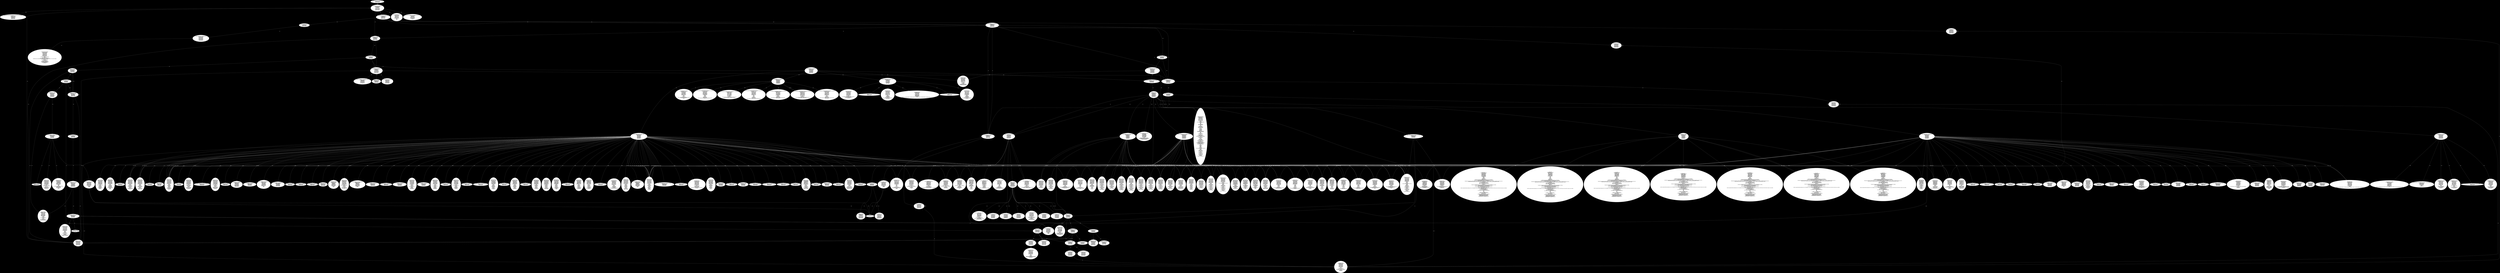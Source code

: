 digraph memory_dump_graph {
graph [bgcolor=black]
_7fff7450fd61 [style=filled] [fillcolor=white] [label="GCC_except_table740
 0x7fff7450fd61 (128 bytes)
40323440303a383a
3136007632344030
3a3840313600403f
0040313640303a38
0040224e5342756e
646c65220040224e
53537472696e6722
0076323440303a38...
Strings:
@24@0:8:16
v24@0:8@16
@16@0:8
@\"NSBundle\"
@\"NSString\"
v24@0:8@?16
Q16@0:8
c24@0:8@16
#16@0:8
@32@0:8:16@24
@40@0:8:16@24@32"]
_7fff68ce7680 [style=filled] [fillcolor=white] [label="-[Swift._SwiftObject debugDescription]
 0x7fff68ce7680 (96 bytes)
554889e541574156
53504989fe48897d
e0e8cafcfaff48bb
f8ffffffff7f0000
49231e4c8d75e04c
89f74889dee82efb
e1ff4989c7488b43
f84c89f74889deff...
Strings:
AWAVSPI
[A^A_]"]
_7fff681f2f96 [style=filled] [fillcolor=white] [label="GCC_except_table740
 0x7fff681f2f96 (106 bytes)
40224e5353747269
6e6722313640303a
38005e3f32344030
3a383a3136007632
3440303a383a3136
0076323440303a38
4031360040323440
303a385e7b5f4e53...
Strings:
@\"NSString\"16@0:8
^?24@0:8:16
v24@0:8:16
v24@0:8@16
@24@0:8^{_NSZone=}16"]
_7fff681edf90 [style=filled] [fillcolor=white] [label="_objc_opt_data
 0x7fff681edf90 (1880 bytes)
5440224e53537472
696e67222c522c43
0064656275674465
736372697074696f
6e002b5b4e534f62
6a656374206d6574
686f645369676e61
74757265466f7253...
Strings:
T@\"NSString\",R,C
debugDescription
+[NSObject methodSignatureForSelector:] not available without CoreFoundation
+[NSObject instanceMethodSignatureForSelector:] not available without CoreFoundation
+[%s %s]: unrecognized selector sent to instance %p
Hash table corrupted. This is probably a memory error somewhere. (table at %p, buckets at %p (%zu bytes), %u buckets, %u entries, %u tombstones, data %p %p %p %p)
MISSING POOLS: (%p) Object %p of class %s autoreleased with no pool in place - just leaking - break on objc_autoreleaseNoPool() to debug
AUTORELEASE!
autorelease pool page %p corrupted
  magic     0x%08x 0x%08x 0x%08x 0x%08x
  should be 0x%08x 0x%08x 0x%08x 0x%08x
  pthread   %p
  should be %p
%s object %p overreleased while already deallocating; break on objc_overrelease_during_dealloc_error to debug
-[NSObject methodSignatureForSelector:] not available without CoreFoundation
-[%s %s]: unrecognized selector sent to instance %p
_objc_rootFinalize called with garbage collection off
POOL HIGHWATER: new high water mark of %u pending releases for thread %p:
POOL HIGHWATER:     %s
Invalid or prematurely-freed autorelease pool %p.
Invalid or prematurely-freed autorelease pool %p. Set a breakpoint on objc_autoreleasePoolInvalid to debug. Proceeding anyway because the app is old (SDK version %hu.%hhu.%hhu). Memory errors are likely.
##############
AUTORELEASE POOLS for thread %p
%llu releases pending.
[%p]  ................  PAGE (placeholder)
[%p]  ################  POOL (placeholder)
(full)
(hot)
(cold)
[%p]  ................  PAGE %s %s %s
[%p]  ################  POOL %p
[%p]  %#16lx  %s
v28@?0^v8B16^B20
preoptimized header_info missing for %s (%p %p %p)
bad objc preopt version (want %d, got %d)
(by OBJC_DISABLE_PREOPTIMIZATION)
(dyld shared cache is absent or out of date)
PREOPTIMIZATION: is DISABLED %s
PREOPTIMIZATION: is ENABLED (version %d)"]
_7fff7450fd19 [style=filled] [fillcolor=white] [label="GCC_except_table740
 0x7fff7450fd19 (128 bytes)
63313640303a3800
40323440303a3840
3136004033324030
3a38403136403234
0071313640303a38
0076323440303a38
7131360076313640
303a380040323440...
Strings:
c16@0:8
@24@0:8@16
@32@0:8@16@24
q16@0:8
v24@0:8q16
v16@0:8
@24@0:8@?16
@24@0:8:16
v24@0:8@16
@16@0:8
@\"NSBundle\"
@\"NSString\""]
_7fff68ce7600 [style=filled] [fillcolor=white] [label="-[Swift._SwiftObject performSelector:withObject:withObject:]
 0x7fff68ce7600 (32 bytes)
554889e54889d648
89ca4c89c15de91b
bd0200662e0f1f84
00000000000f1f00"]
_7fff7374b8c9 [style=filled] [fillcolor=white] [label="GCC_except_table740
 0x7fff7374b8c9 (128 bytes)
6d6574686f64466f
7253656c6563746f
723a00696e737461
6e63654d6574686f
64466f7253656c65
63746f723a00696e
64657865734f6641
646465644f626a65...
Strings:
methodForSelector:
instanceMethodForSelector:
indexesOfAddedObjects
identifierForObjectAtopAddedImmutableObject:
_identifiersAto"]
_7fff68ce77b0 [style=filled] [fillcolor=white] [label="-[Swift._SwiftObject isNSDictionary__]
 0x7fff68ce77b0 (16 bytes)
554889e531c05dc3
0f1f840000000000"]
_7fff7450fe01 [style=filled] [fillcolor=white] [label="GCC_except_table740
 0x7fff7450fe01 (128 bytes)
5e7b5f4e535a6f6e
653d7d313640303a
380063323440303a
38402250726f746f
636f6c2231360040
224e53537472696e
6722313640303a38
0076333240303a38...
Strings:
^{_NSZone=}16@0:8
c24@0:8@\"Protocol\"16
@\"NSString\"16@0:8
v32@0:8@16@24
v32@0:8@\"CKAccountStore\"16@\"CKStoreAccount\"24
@\"NSObject<"]
_7fff7377eea7 [style=filled] [fillcolor=white] [label="GCC_except_table740
 0x7fff7377eea7 (128 bytes)
69734e5344696374
696f6e6172795f5f
0069734e534f626a
6563745f5f006973
4e534f7264657265
645365745f5f0069
734e534e756d6265
725f5f0069734e53...
Strings:
isNSDictionary__
isNSObject__
isNSOrderedSet__
isNSNumber__
isNSSet__
isNSString__
isNSTimeZone__
isNSValue__
refCounts
_swi"]
_7fff823e79c0 [style=filled] [fillcolor=white] [label="_OBJC_LABEL_PROTOCOL_$_NSCopying
 0x7fff823e79c0 (128 bytes)
8100000028000000
2800000000000000
0000000000000000
30f2d268ff7f0000
0000000000000000
0000000000000000
0000000000000000
0000000000000000..."]
_7fff823e79c0 -> _7fff68d2f230 [color=white] [fontcolor=white] [label="@24"]
_7fff823e79c0 -> _7fff68d1c718 [color=white] [fontcolor=white] [label="@80"]
_7fff823e79c0 -> _7fff68d2f24a [color=white] [fontcolor=white] [label="@88"]
_7fff823e79c0 -> _7fff68d27038 [color=white] [fontcolor=white] [label="@96"]
_7fff823e79c0 -> _7fff68d1c720 [color=white] [fontcolor=white] [label="@112"]
_7fff823e79c0 -> _7fff68d2f256 [color=white] [fontcolor=white] [label="@120"]
_7fff736fdddb [style=filled] [fillcolor=white] [label="GCC_except_table740
 0x7fff736fdddb (128 bytes)
6175746f72656c65
6173650072657461
696e436f756e7400
7a6f6e6500646573
6372697074696f6e
0064656275674465
736372697074696f
6e006163636f756e...
Strings:
autorelease
retainCount
zone
description
debugDescription
account:didChangeWithType:inStore:oldAccount:
changeFromAccount:toAcco"]
_7fff736fde04 [style=filled] [fillcolor=white] [label="GCC_except_table740
 0x7fff736fde04 (128 bytes)
6465627567446573
6372697074696f6e
006163636f756e74
3a6469644368616e
6765576974685479
70653a696e53746f
72653a6f6c644163
636f756e743a0063...
Strings:
debugDescription
account:didChangeWithType:inStore:oldAccount:
changeFromAccount:toAccount:
addFailureBlock:
defaultProvider"]
_7fff8f91fca8 [style=filled] [fillcolor=white] [label="InitialAllocationPool
 0x7fff8f91fca8 (128 bytes)
48a08f8fff7f0000
48a08f8fff7f0000
0062720001000000
0300000031200100
e061720001000000
8000000010000000
1800000000000000
0000000000000000..."]
_7fff68ce72a0 [style=filled] [fillcolor=white] [label="-[Swift._SwiftObject retain]
 0x7fff68ce72a0 (32 bytes)
554889e553504889
fbe8b200fbff4889
d84883c4085b5dc3
0f1f840000000000"]
_10000d290 [style=filled] [fillcolor=white] [label="memorydumper2.EmptyClass.__allocating_init() -> memorydumper2.EmptyClass
 0x10000d290 (48 bytes)
554889e5415550be
10000000ba070000
004c89efe8675000
004989c5e88f1300
004883c408415d5d
c30f1f8000000000"]
_7fff68ce77c0 [style=filled] [fillcolor=white] [label="-[Swift._SwiftObject isNSObject__]
 0x7fff68ce77c0 (16 bytes)
554889e531c05dc3
0f1f840000000000"]
_102805270 [style=filled] [fillcolor=white] [label="malloc 0x102805270 (32 bytes)
0000088000000000
e87eb686ff7f0000
6095b786ff7f0000
1841858fff7f0000"]
_102805270 -> _7fff86b67ee8 [color=white] [fontcolor=white] [label="@8"]
_102805270 -> _7fff86b79560 [color=white] [fontcolor=white] [label="@16"]
_102805270 -> _7fff8f854118 [color=white] [fontcolor=white] [label="@24"]
_7fff68ce7300 [style=filled] [fillcolor=white] [label="-[Swift._SwiftObject _tryRetain]
 0x7fff68ce7300 (32 bytes)
554889e5e8c70afb
ff31c94885c00f95
c189c85dc3662e0f
1f84000000000090"]
_1006491c0 [style=filled] [fillcolor=white] [label="malloc 0x1006491c0 (32 bytes)
010008a006000000
689c3e82ff7f0000
f07f908fff7f0000
0000000000000000"]
_1006491c0 -> _7fff823e9c68 [color=white] [fontcolor=white] [label="@8"]
_1006491c0 -> _7fff8f907ff0 [color=white] [fontcolor=white] [label="@16"]
_7fff68ce75e0 [style=filled] [fillcolor=white] [label="-[Swift._SwiftObject performSelector:]
 0x7fff68ce75e0 (16 bytes)
554889e54889d65d
e941bd02000f1f00"]
_7fff736fdd04 [style=filled] [fillcolor=white] [label="GCC_except_table740
 0x7fff736fdd04 (128 bytes)
6973457175616c3a
0068617368007375
706572636c617373
00636c6173730073
656c660070657266
6f726d53656c6563
746f723a00706572
666f726d53656c65...
Strings:
isEqual:
hash
superclass
class
self
performSelector:
performSelector:withObject:
performSelector:withObject:withObject:
isProxy"]
_7fff68ce7320 [style=filled] [fillcolor=white] [label="-[Swift._SwiftObject allowsWeakReference]
 0x7fff68ce7320 (16 bytes)
554889e5e8670bfb
ff34010fb6c05dc3"]
_7fff823ea090 [style=filled] [fillcolor=white] [label="_OBJC_$_INSTANCE_VARIABLES_Swift._SwiftObject
 0x7fff823ea090 (72 bytes)
2000000002000000
10958f8fff7f0000
15ef7773ff7f0000
981d5174ff7f0000
0300000008000000
18958f8fff7f0000
19ef7773ff7f0000
8daf5374ff7f0000..."]
_7fff823ea090 -> _7fff8f8f9510 [color=white] [fontcolor=white] [label="@8"]
_7fff823ea090 -> _7fff7377ef15 [color=white] [fontcolor=white] [label="@16"]
_7fff823ea090 -> _7fff74511d98 [color=white] [fontcolor=white] [label="@24"]
_7fff823ea090 -> _7fff8f8f9518 [color=white] [fontcolor=white] [label="@40"]
_7fff823ea090 -> _7fff7377ef19 [color=white] [fontcolor=white] [label="@48"]
_7fff823ea090 -> _7fff7453af8d [color=white] [fontcolor=white] [label="@56"]
_7fff7371a5fa [style=filled] [fillcolor=white] [label="GCC_except_table740
 0x7fff7371a5fa (128 bytes)
616c6c6f63005f77
65616b4c69627261
72794d616e616765
7200696e69745769
74684c6962726172
794d616e61676572
3a007765616b4c69
62726172794d616e...
Strings:
alloc
_weakLibraryManager
initWithLibraryManager:
weakLibraryManager
setWeakLibraryManager:
_sessionLock
_sizeOfResourcesToUploa"]
_7fff68ce7390 [style=filled] [fillcolor=white] [label="+[Swift._SwiftObject _isDeallocating]
 0x7fff68ce7390 (16 bytes)
554889e531c05dc3
0f1f840000000000"]
_7fff68ce77d0 [style=filled] [fillcolor=white] [label="-[Swift._SwiftObject isNSOrderedSet__]
 0x7fff68ce77d0 (16 bytes)
554889e531c05dc3
0f1f840000000000"]
_7fff68ce77f0 [style=filled] [fillcolor=white] [label="-[Swift._SwiftObject isNSSet__]
 0x7fff68ce77f0 (16 bytes)
554889e531c05dc3
0f1f840000000000"]
_7fff681edf84 [style=filled] [fillcolor=white] [label="_objc_opt_data
 0x7fff681edf84 (1892 bytes)
6465736372697074
696f6e005440224e
53537472696e6722
2c522c4300646562
7567446573637269
7074696f6e002b5b
4e534f626a656374
206d6574686f6453...
Strings:
description
T@\"NSString\",R,C
debugDescription
+[NSObject methodSignatureForSelector:] not available without CoreFoundation
+[NSObject instanceMethodSignatureForSelector:] not available without CoreFoundation
+[%s %s]: unrecognized selector sent to instance %p
Hash table corrupted. This is probably a memory error somewhere. (table at %p, buckets at %p (%zu bytes), %u buckets, %u entries, %u tombstones, data %p %p %p %p)
MISSING POOLS: (%p) Object %p of class %s autoreleased with no pool in place - just leaking - break on objc_autoreleaseNoPool() to debug
AUTORELEASE!
autorelease pool page %p corrupted
  magic     0x%08x 0x%08x 0x%08x 0x%08x
  should be 0x%08x 0x%08x 0x%08x 0x%08x
  pthread   %p
  should be %p
%s object %p overreleased while already deallocating; break on objc_overrelease_during_dealloc_error to debug
-[NSObject methodSignatureForSelector:] not available without CoreFoundation
-[%s %s]: unrecognized selector sent to instance %p
_objc_rootFinalize called with garbage collection off
POOL HIGHWATER: new high water mark of %u pending releases for thread %p:
POOL HIGHWATER:     %s
Invalid or prematurely-freed autorelease pool %p.
Invalid or prematurely-freed autorelease pool %p. Set a breakpoint on objc_autoreleasePoolInvalid to debug. Proceeding anyway because the app is old (SDK version %hu.%hhu.%hhu). Memory errors are likely.
##############
AUTORELEASE POOLS for thread %p
%llu releases pending.
[%p]  ................  PAGE (placeholder)
[%p]  ################  POOL (placeholder)
(full)
(hot)
(cold)
[%p]  ................  PAGE %s %s %s
[%p]  ################  POOL %p
[%p]  %#16lx  %s
v28@?0^v8B16^B20
preoptimized header_info missing for %s (%p %p %p)
bad objc preopt version (want %d, got %d)
(by OBJC_DISABLE_PREOPTIMIZATION)
(dyld shared cache is absent or out of date)
PREOPTIMIZATION: is DISABLED %s
PREOPTIMIZATION: is ENABLED (version %d)"]
_7fff736fdd7c [style=filled] [fillcolor=white] [label="GCC_except_table740
 0x7fff736fdd7c (128 bytes)
697350726f787900
69734b696e644f66
436c6173733a0069
734d656d6265724f
66436c6173733a00
636f6e666f726d73
546f50726f746f63
6f6c3a0072657370...
Strings:
isProxy
isKindOfClass:
isMemberOfClass:
conformsToProtocol:
respondsToSelector:
retain
release
autorelease
retainCount
zone
desc"]
_7fff68ce73b0 [style=filled] [fillcolor=white] [label="+[Swift._SwiftObject allowsWeakReference]
 0x7fff68ce73b0 (16 bytes)
554889e5b8010000
005dc30f1f440000"]
_100727ed2 [style=filled] [fillcolor=white] [label="unknown 0x100727ed2 (128 bytes)
088000000000507a
3e82ff7f00000000
000000000000d8da
938fff7f00000181
0e87ffff1d000f00
0000000000004083
720001000000601a
0087ff7f000090db..."]
_7fff7377eefa [style=filled] [fillcolor=white] [label="GCC_except_table740
 0x7fff7377eefa (128 bytes)
69734e5354696d65
5a6f6e655f5f0069
734e5356616c7565
5f5f006973610072
6566436f756e7473
005f737769667454
7970654d65746164
617461005f737769...
Strings:
isNSTimeZone__
isNSValue__
refCounts
_swiftTypeMetadata
_swiftTypeName
_swiftValue
debugQuickLookObject
decomposedStringWith"]
_7fff8f8f9518 [style=filled] [fillcolor=white] [label="OBJC_IVAR_$_Swift._SwiftObject with unmangled suffix \".refCounts\"
 0x7fff8f8f9518 (8 bytes)
0800000000000000"]
_7fff2f5c9d94 [style=filled] [fillcolor=white] [label="GCC_except_table0
 0x7fff2f5c9d94 (128 bytes)
697361005f746172
676574005f616464
72005f696e766f63
6174696f6e576974
684d6574686f6453
69676e6174757265
3a6672616d653a00
72657461696e4172...
Strings:
_target
_addr
_invocationWithMethodSignature:frame:
retainArguments
getArgument:atIndex:
setArgument:atIndex:
invoke
forward"]
_7fff68ce75d0 [style=filled] [fillcolor=white] [label="-[Swift._SwiftObject isEqual:]
 0x7fff68ce75d0 (16 bytes)
554889e531c04839
fa0f94c05dc36690"]
_7fff7453af81 [style=filled] [fillcolor=white] [label="GCC_except_table740
 0x7fff7453af81 (128 bytes)
5e3f323440303a38
3a3136007b526566
436f756e74733c73
776966743a3a5265
66436f756e744269
7473543c73776966
743a3a526566436f
756e744973496e6c...
Strings:
^?24@0:8:16
{RefCounts<swift::RefCountBitsT<swift::RefCountIsInline> >=\"refCounts\"{atomic<swift::RefCountBitsT<swift::RefCountIs"]
_7fff736fdd1d [style=filled] [fillcolor=white] [label="GCC_except_table740
 0x7fff736fdd1d (128 bytes)
636c617373007365
6c6600706572666f
726d53656c656374
6f723a0070657266
6f726d53656c6563
746f723a77697468
4f626a6563743a00
706572666f726d53...
Strings:
class
self
performSelector:
performSelector:withObject:
performSelector:withObject:withObject:
isProxy
isKindOfClass:
isMemberOf"]
_100649220 [style=filled] [fillcolor=white] [label="malloc 0x100649220 (64 bytes)
23dd6f73ff7f0000
6020cf68fe7f0000
0000000000000000
0000000000000000
0000000000000000
0000000000000000
0100000000000000
2092640001000000"]
_100649220 -> _7fff736fdd23 [color=white] [fontcolor=white] [label="@0"]
_100649220 -> _100649220 [color=white] [fontcolor=white] [label="@56"]
_7fff68d2f24a [style=filled] [fillcolor=white] [label="swift_instantiateObjCClass::ImageInfo
 0x7fff68d2f24a (128 bytes)
75746631364c656e
677468006372756d
6273000000005f54
74437332315f5f53
776966744e617469
76654e5353747269
6e67000000005f54
74437331355f5f53...
Strings:
utf16Length
crumbs
_TtCs21__SwiftNativeNSString
_TtCs15__StringStorage
_realCapacityAndFlags
_countAndFlags"]
_7fff9005ddc0 [style=filled] [fillcolor=white] [label="Instance of Protocol
 0x7fff9005ddc0 (128 bytes)
c840858fff7f0000
4e2b1f68ff7f0000
0000000000000000
6036858fff7f0000
0000000000000000
3038858fff7f0000
0000000000000000
5038858fff7f0000..."]
_7fff9005ddc0 -> _7fff8f8540c8 [color=white] [fontcolor=white] [label="@0"]
_7fff9005ddc0 -> _7fff681f2b4e [color=white] [fontcolor=white] [label="@8"]
_7fff9005ddc0 -> _7fff8f853660 [color=white] [fontcolor=white] [label="@24"]
_7fff9005ddc0 -> _7fff8f853830 [color=white] [fontcolor=white] [label="@40"]
_7fff9005ddc0 -> _7fff8f853850 [color=white] [fontcolor=white] [label="@56"]
_7fff9005ddc0 -> _7fff8f853898 [color=white] [fontcolor=white] [label="@72"]
_7fff9005ddc0 -> _7fff681f2b4e [color=white] [fontcolor=white] [label="@80"]
_7fff9005ddc0 -> _7fff8f8540c8 [color=white] [fontcolor=white] [label="@96"]
_7fff9005ddc0 -> _7fff5a043aae [color=white] [fontcolor=white] [label="@104"]
_7fff9005ddc0 -> _7fff8d230da0 [color=white] [fontcolor=white] [label="@112"]
_7fff4b7d2bb6 [style=filled] [fillcolor=white] [label="unknown 0x7fff4b7d2bb6 (128 bytes)
5442657374466974
537472696e675365
6c6563746f724465
6c65676174650046
495f545354465465
78744669656c6400
46495f5455736572
44656661756c7473...
Strings:
TBestFitStringSelectorDelegate
FI_TSTFTextField
FI_TUserDefaults
FI_NSString_IsEmptyOrNilValueTransformer
FI_NSString_IsNotEmpty"]
_7fff681f2f16 [style=filled] [fillcolor=white] [label="GCC_except_table740
 0x7fff681f2f16 (234 bytes)
23313640303a3800
40323440303a383a
3136004033324030
3a383a3136403234
0040343040303a38
3a31364032344033
320063313640303a
380063323440303a...
Strings:
#16@0:8
@24@0:8:16
@32@0:8:16@24
@40@0:8:16@24@32
c16@0:8
c24@0:8#16
c24@0:8@\"Protocol\"16
c24@0:8:16
Vv16@0:8
^{_NSZone=}16@0:8
@\"NSString\"16@0:8
^?24@0:8:16
v24@0:8:16
v24@0:8@16
@24@0:8^{_NSZone=}16"]
_7fff68ce70f0 [style=filled] [fillcolor=white] [label="+[Swift._SwiftObject initialize]
 0x7fff68ce70f0 (16 bytes)
554889e55dc3662e
0f1f840000000000"]
_7fff823fd6e8 [style=filled] [fillcolor=white] [label="objc_classes
 0x7fff823fd6e8 (128 bytes)
8100000028000000
2800000000000000
0000000000000000
f0fdf668ff7f0000
0000000000000000
0000000000000000
0000000000000000
0000000000000000..."]
_7fff68ce71a0 [style=filled] [fillcolor=white] [label="-[Swift._SwiftObject superclass]
 0x7fff68ce71a0 (32 bytes)
554889e548b8f8ff
ffffff7f00004823
07488b40085dc366
0f1f840000000000"]
_7fff68ce7360 [style=filled] [fillcolor=white] [label="+[Swift._SwiftObject release]
 0x7fff68ce7360 (16 bytes)
554889e55dc3662e
0f1f840000000000"]
_7fff7377ee3f [style=filled] [fillcolor=white] [label="GCC_except_table740
 0x7fff7377ee3f (128 bytes)
72657461696e5765
616b526566657265
6e6365005f636f70
7944657363726970
74696f6e005f6366
5479706549440069
734e534172726179
5f5f0069734e5343...
Strings:
retainWeakReference
_copyDescription
_cfTypeID
isNSArray__
isNSCFConstantString__
isNSData__
isNSDate__
isNSDictionary__
isNSObj"]
_7fff68ce7820 [style=filled] [fillcolor=white] [label="-[Swift._SwiftObject isNSValue__]
 0x7fff68ce7820 (16 bytes)
554889e531c05dc3
0f1f840000000000"]
_7fff736fddcc [style=filled] [fillcolor=white] [label="GCC_except_table740
 0x7fff736fddcc (128 bytes)
72657461696e0072
656c656173650061
75746f72656c6561
7365007265746169
6e436f756e74007a
6f6e650064657363
72697074696f6e00
6465627567446573...
Strings:
retain
release
autorelease
retainCount
zone
description
debugDescription
account:didChangeWithType:inStore:oldAccount:
changeFro"]
_100727df0 [style=filled] [fillcolor=white] [label="malloc 0x100727df0 (64 bytes)
23dd6f73ff7f0000
f00d5ee700000000
0000000000000000
0000000000000000
0000000000000000
0000000000000000
0100000000000000
f07d720001000000"]
_100727df0 -> _7fff736fdd23 [color=white] [fontcolor=white] [label="@0"]
_100727df0 -> _100727df0 [color=white] [fontcolor=white] [label="@56"]
_10282b380 [style=filled] [fillcolor=white] [label="malloc 0x10282b380 (64 bytes)
23dd6f73ff7f0000
a0a85de700000000
0000000000000000
0000000000000000
0000000000000000
0000000000000000
0100000000000000
80b3820201000000"]
_10282b380 -> _7fff736fdd23 [color=white] [fontcolor=white] [label="@0"]
_10282b380 -> _10282b380 [color=white] [fontcolor=white] [label="@56"]
_7fff74512abd [style=filled] [fillcolor=white] [label="GCC_except_table740
 0x7fff74512abd (128 bytes)
76323440303a383a
3136005e3f313640
303a380076323440
303a385e3f313600
5e7b6f626a635f69
7661723d7d313640
303a380076323440
303a385e7b6f626a...
Strings:
v24@0:8:16
^?16@0:8
v24@0:8^?16
^{objc_ivar=}16@0:8
v24@0:8^{objc_ivar=}16
c32@0:8@16@?24
c48@0:8@16@24^@32@?40
c40@0:8@16@24@?3"]
_7fff8f8530b0 [style=filled] [fillcolor=white] [label="_OBJC_CLASS_RO_$_Protocol
 0x7fff8f8530b0 (72 bytes)
0000000008000000
0800000000000000
0000000000000000
452b1f68ff7f0000
f830858fff7f0000
0000000000000000
0000000000000000
0000000000000000..."]
_7fff68ce7800 [style=filled] [fillcolor=white] [label="-[Swift._SwiftObject isNSString__]
 0x7fff68ce7800 (16 bytes)
554889e531c05dc3
0f1f840000000000"]
_7fff68ce7510 [style=filled] [fillcolor=white] [label="+[Swift._SwiftObject instanceMethodForSelector:]
 0x7fff68ce7510 (16 bytes)
554889e54889d65d
e943bc02000f1f00"]
_7fff681edf74 [style=filled] [fillcolor=white] [label="_objc_opt_data
 0x7fff681edf74 (1908 bytes)
7375706572636c61
73730054232c5200
6465736372697074
696f6e005440224e
53537472696e6722
2c522c4300646562
7567446573637269
7074696f6e002b5b...
Strings:
superclass
T#,R
description
T@\"NSString\",R,C
debugDescription
+[NSObject methodSignatureForSelector:] not available without CoreFoundation
+[NSObject instanceMethodSignatureForSelector:] not available without CoreFoundation
+[%s %s]: unrecognized selector sent to instance %p
Hash table corrupted. This is probably a memory error somewhere. (table at %p, buckets at %p (%zu bytes), %u buckets, %u entries, %u tombstones, data %p %p %p %p)
MISSING POOLS: (%p) Object %p of class %s autoreleased with no pool in place - just leaking - break on objc_autoreleaseNoPool() to debug
AUTORELEASE!
autorelease pool page %p corrupted
  magic     0x%08x 0x%08x 0x%08x 0x%08x
  should be 0x%08x 0x%08x 0x%08x 0x%08x
  pthread   %p
  should be %p
%s object %p overreleased while already deallocating; break on objc_overrelease_during_dealloc_error to debug
-[NSObject methodSignatureForSelector:] not available without CoreFoundation
-[%s %s]: unrecognized selector sent to instance %p
_objc_rootFinalize called with garbage collection off
POOL HIGHWATER: new high water mark of %u pending releases for thread %p:
POOL HIGHWATER:     %s
Invalid or prematurely-freed autorelease pool %p.
Invalid or prematurely-freed autorelease pool %p. Set a breakpoint on objc_autoreleasePoolInvalid to debug. Proceeding anyway because the app is old (SDK version %hu.%hhu.%hhu). Memory errors are likely.
##############
AUTORELEASE POOLS for thread %p
%llu releases pending.
[%p]  ................  PAGE (placeholder)
[%p]  ################  POOL (placeholder)
(full)
(hot)
(cold)
[%p]  ................  PAGE %s %s %s
[%p]  ################  POOL %p
[%p]  %#16lx  %s
v28@?0^v8B16^B20
preoptimized header_info missing for %s (%p %p %p)
bad objc preopt version (want %d, got %d)
(by OBJC_DISABLE_PREOPTIMIZATION)
(dyld shared cache is absent or out of date)
PREOPTIMIZATION: is DISABLED %s
PREOPTIMIZATION: is ENABLED (version %d)"]
_7fff7377ee7a [style=filled] [fillcolor=white] [label="GCC_except_table740
 0x7fff7377ee7a (128 bytes)
69734e534346436f
6e7374616e745374
72696e675f5f0069
734e53446174615f
5f0069734e534461
74655f5f0069734e
5344696374696f6e
6172795f5f006973...
Strings:
isNSCFConstantString__
isNSData__
isNSDate__
isNSDictionary__
isNSObject__
isNSOrderedSet__
isNSNumber__
isNSSet__
isNSString__"]
_7fff68d33815 [style=filled] [fillcolor=white] [label="swift::Demangle::Demangler::demangleOperatorIdentifier()::op_char_table
 0x7fff68d33815 (128 bytes)
54232c5200646573
6372697074696f6e
005440224e535374
72696e67222c522c
4300646562756744
6573637269707469
6f6e00636c6f7375
726520617267756d...
Strings:
T#,R
description
T@\"NSString\",R,C
debugDescription
closure argument was escaped in withoutActuallyEscaping block
closure argumen"]
_7fff736fdd23 [style=filled] [fillcolor=white] [label="GCC_except_table740
 0x7fff736fdd23 (128 bytes)
73656c6600706572
666f726d53656c65
63746f723a007065
72666f726d53656c
6563746f723a7769
74684f626a656374
3a00706572666f72
6d53656c6563746f...
Strings:
self
performSelector:
performSelector:withObject:
performSelector:withObject:withObject:
isProxy
isKindOfClass:
isMemberOfClass:"]
_7fff5a040b37 [style=filled] [fillcolor=white] [label="unknown 0x7fff5a040b37 (128 bytes)
706f706f76657249
6d61676554797065
0025662d256c642d
256c640000763136
403f3040224e534e
6f74696669636174
696f6e223800696e
666f726d6174696f...
Strings:
popoverImageType
%f-%ld-%ld
v16@?0@\"NSNotification\"8
informationDelegate
T@\"<PXPlacesMapGeotaggableInfoDelegate>\",&,V_informati"]
_7fff68d1c744 [style=filled] [fillcolor=white] [label="nominal type descriptor for Swift._StringBreadcrumbs
 0x7fff68d1c744 (52 bytes)
5000008008adffff
e4ffffff9086f5ff
d00b020000000000
020000000d000000
0300000002000000
0a0000000c000000
01000000"]
_7fff823e9cb0 [style=filled] [fillcolor=white] [label="_OBJC_$_INSTANCE_METHODS_Swift._SwiftObject
 0x7fff823e9cb0 (992 bytes)
1b00000029000000
58dc6f73ff7f0000
4dfd5074ff7f0000
d073ce68ff7f0000
04dd6f73ff7f0000
aefd5074ff7f0000
d075ce68ff7f0000
0ddd6f73ff7f0000..."]
_7fff823e9cb0 -> _7fff736fdc58 [color=white] [fontcolor=white] [label="@8"]
_7fff823e9cb0 -> _7fff7450fd4d [color=white] [fontcolor=white] [label="@16"]
_7fff823e9cb0 -> _7fff68ce73d0 [color=white] [fontcolor=white] [label="@24"]
_7fff823e9cb0 -> _7fff736fdd04 [color=white] [fontcolor=white] [label="@32"]
_7fff823e9cb0 -> _7fff7450fdae [color=white] [fontcolor=white] [label="@40"]
_7fff823e9cb0 -> _7fff68ce75d0 [color=white] [fontcolor=white] [label="@48"]
_7fff823e9cb0 -> _7fff736fdd0d [color=white] [fontcolor=white] [label="@56"]
_7fff823e9cb0 -> _7fff7450fda6 [color=white] [fontcolor=white] [label="@64"]
_7fff823e9cb0 -> _7fff68ce75c0 [color=white] [fontcolor=white] [label="@72"]
_7fff823e9cb0 -> _7fff736fdd12 [color=white] [fontcolor=white] [label="@80"]
_7fff823e9cb0 -> _7fff7450fdbb [color=white] [fontcolor=white] [label="@88"]
_7fff823e9cb0 -> _7fff68ce71a0 [color=white] [fontcolor=white] [label="@96"]
_7fff823e9cb0 -> _7fff736fdd1d [color=white] [fontcolor=white] [label="@104"]
_7fff823e9cb0 -> _7fff7450fdbb [color=white] [fontcolor=white] [label="@112"]
_7fff823e9cb0 -> _7fff68ce7170 [color=white] [fontcolor=white] [label="@120"]
_7fff823e9cb0 -> _7fff736fdd23 [color=white] [fontcolor=white] [label="@128"]
_7fff823e9cb0 -> _7fff7450fd7a [color=white] [fontcolor=white] [label="@136"]
_7fff823e9cb0 -> _7fff68ce7200 [color=white] [fontcolor=white] [label="@144"]
_7fff823e9cb0 -> _7fff736fdd28 [color=white] [fontcolor=white] [label="@152"]
_7fff823e9cb0 -> _7fff7450fd61 [color=white] [fontcolor=white] [label="@160"]
_7fff823e9cb0 -> _7fff68ce75e0 [color=white] [fontcolor=white] [label="@168"]
_7fff823e9cb0 -> _7fff736fdd39 [color=white] [fontcolor=white] [label="@176"]
_7fff823e9cb0 -> _7fff7450fdc3 [color=white] [fontcolor=white] [label="@184"]
_7fff823e9cb0 -> _7fff68ce75f0 [color=white] [fontcolor=white] [label="@192"]
_7fff823e9cb0 -> _7fff736fdd55 [color=white] [fontcolor=white] [label="@200"]
_7fff823e9cb0 -> _7fff7450fdd1 [color=white] [fontcolor=white] [label="@208"]
_7fff823e9cb0 -> _7fff68ce7600 [color=white] [fontcolor=white] [label="@216"]
_7fff823e9cb0 -> _7fff736fdd7c [color=white] [fontcolor=white] [label="@224"]
_7fff823e9cb0 -> _7fff7450fd19 [color=white] [fontcolor=white] [label="@232"]
_7fff823e9cb0 -> _7fff68ce7210 [color=white] [fontcolor=white] [label="@240"]
_7fff823e9cb0 -> _7fff736fdd84 [color=white] [fontcolor=white] [label="@248"]
_7fff823e9cb0 -> _7fff7450fde2 [color=white] [fontcolor=white] [label="@256"]
_7fff823e9cb0 -> _7fff68ce73e0 [color=white] [fontcolor=white] [label="@264"]
_7fff823e9cb0 -> _7fff736fdd93 [color=white] [fontcolor=white] [label="@272"]
_7fff823e9cb0 -> _7fff7450fde2 [color=white] [fontcolor=white] [label="@280"]
_7fff823e9cb0 -> _7fff68ce71e0 [color=white] [fontcolor=white] [label="@288"]
_7fff823e9cb0 -> _7fff736fdda4 [color=white] [fontcolor=white] [label="@296"]
_7fff823e9cb0 -> _7fff7450fdae [color=white] [fontcolor=white] [label="@304"]
_7fff823e9cb0 -> _7fff68ce7520 [color=white] [fontcolor=white] [label="@312"]
_7fff823e9cb0 -> _7fff736fddb8 [color=white] [fontcolor=white] [label="@320"]
_7fff823e9cb0 -> _7fff7450fded [color=white] [fontcolor=white] [label="@328"]
_7fff823e9cb0 -> _7fff68ce7480 [color=white] [fontcolor=white] [label="@336"]
_7fff823e9cb0 -> _7fff736fddcc [color=white] [fontcolor=white] [label="@344"]
_7fff823e9cb0 -> _7fff7450fd7a [color=white] [fontcolor=white] [label="@352"]
_7fff823e9cb0 -> _7fff68ce72a0 [color=white] [fontcolor=white] [label="@360"]
_7fff823e9cb0 -> _7fff736fddd3 [color=white] [fontcolor=white] [label="@368"]
_7fff823e9cb0 -> _7fff7450fd4d [color=white] [fontcolor=white] [label="@376"]
_7fff823e9cb0 -> _7fff68ce72c0 [color=white] [fontcolor=white] [label="@384"]
_7fff823e9cb0 -> _7fff736fdddb [color=white] [fontcolor=white] [label="@392"]
_7fff823e9cb0 -> _7fff7450fd7a [color=white] [fontcolor=white] [label="@400"]
_7fff823e9cb0 -> _7fff68ce72d0 [color=white] [fontcolor=white] [label="@408"]
_7fff823e9cb0 -> _7fff736fdde7 [color=white] [fontcolor=white] [label="@416"]
_7fff823e9cb0 -> _7fff7450fda6 [color=white] [fontcolor=white] [label="@424"]
_7fff823e9cb0 -> _7fff68ce72e0 [color=white] [fontcolor=white] [label="@432"]
_7fff823e9cb0 -> _7fff736fddf3 [color=white] [fontcolor=white] [label="@440"]
_7fff823e9cb0 -> _7fff7450fe01 [color=white] [fontcolor=white] [label="@448"]
_7fff823e9cb0 -> _7fff68ce7220 [color=white] [fontcolor=white] [label="@456"]
_7fff823e9cb0 -> _7fff736fddf8 [color=white] [fontcolor=white] [label="@464"]
_7fff823e9cb0 -> _7fff7450fd7a [color=white] [fontcolor=white] [label="@472"]
_7fff823e9cb0 -> _7fff68ce7620 [color=white] [fontcolor=white] [label="@480"]
_7fff823e9cb0 -> _7fff736fde04 [color=white] [fontcolor=white] [label="@488"]
_7fff823e9cb0 -> _7fff7450fd7a [color=white] [fontcolor=white] [label="@496"]
_7fff823e9cb0 -> _7fff68ce7680 [color=white] [fontcolor=white] [label="@504"]
_7fff823e9cb0 -> _7fff737084cd [color=white] [fontcolor=white] [label="@512"]
_7fff823e9cb0 -> _7fff74512abd [color=white] [fontcolor=white] [label="@520"]
_7fff823e9cb0 -> _7fff68ce7240 [color=white] [fontcolor=white] [label="@528"]
_7fff823e9cb0 -> _7fff7374b8c9 [color=white] [fontcolor=white] [label="@536"]
_7fff823e9cb0 -> _7fff7453af81 [color=white] [fontcolor=white] [label="@544"]
_7fff823e9cb0 -> _7fff68ce74f0 [color=white] [fontcolor=white] [label="@552"]
_7fff823e9cb0 -> _7fff7377ee10 [color=white] [fontcolor=white] [label="@560"]
_7fff823e9cb0 -> _7fff7450fd19 [color=white] [fontcolor=white] [label="@568"]
_7fff823e9cb0 -> _7fff68ce72f0 [color=white] [fontcolor=white] [label="@576"]
_7fff823e9cb0 -> _7fff7377ee20 [color=white] [fontcolor=white] [label="@584"]
_7fff823e9cb0 -> _7fff7450fd19 [color=white] [fontcolor=white] [label="@592"]
_7fff823e9cb0 -> _7fff68ce7300 [color=white] [fontcolor=white] [label="@600"]
_7fff823e9cb0 -> _7fff7377ee2b [color=white] [fontcolor=white] [label="@608"]
_7fff823e9cb0 -> _7fff7450fd19 [color=white] [fontcolor=white] [label="@616"]
_7fff823e9cb0 -> _7fff68ce7320 [color=white] [fontcolor=white] [label="@624"]
_7fff823e9cb0 -> _7fff7377ee3f [color=white] [fontcolor=white] [label="@632"]
_7fff823e9cb0 -> _7fff7450fd19 [color=white] [fontcolor=white] [label="@640"]
_7fff823e9cb0 -> _7fff68ce7330 [color=white] [fontcolor=white] [label="@648"]
_7fff823e9cb0 -> _7fff7377ee53 [color=white] [fontcolor=white] [label="@656"]
_7fff823e9cb0 -> _7fff7450fd7a [color=white] [fontcolor=white] [label="@664"]
_7fff823e9cb0 -> _7fff68ce7740 [color=white] [fontcolor=white] [label="@672"]
_7fff823e9cb0 -> _7fff7377ee64 [color=white] [fontcolor=white] [label="@680"]
_7fff823e9cb0 -> _7fff7450fda6 [color=white] [fontcolor=white] [label="@688"]
_7fff823e9cb0 -> _7fff68ce7760 [color=white] [fontcolor=white] [label="@696"]
_7fff823e9cb0 -> _7fff7377ee6e [color=white] [fontcolor=white] [label="@704"]
_7fff823e9cb0 -> _7fff7450fd19 [color=white] [fontcolor=white] [label="@712"]
_7fff823e9cb0 -> _7fff68ce7770 [color=white] [fontcolor=white] [label="@720"]
_7fff823e9cb0 -> _7fff7377ee7a [color=white] [fontcolor=white] [label="@728"]
_7fff823e9cb0 -> _7fff7450fd19 [color=white] [fontcolor=white] [label="@736"]
_7fff823e9cb0 -> _7fff68ce7780 [color=white] [fontcolor=white] [label="@744"]
_7fff823e9cb0 -> _7fff7377ee91 [color=white] [fontcolor=white] [label="@752"]
_7fff823e9cb0 -> _7fff7450fd19 [color=white] [fontcolor=white] [label="@760"]
_7fff823e9cb0 -> _7fff68ce7790 [color=white] [fontcolor=white] [label="@768"]
_7fff823e9cb0 -> _7fff7377ee9c [color=white] [fontcolor=white] [label="@776"]
_7fff823e9cb0 -> _7fff7450fd19 [color=white] [fontcolor=white] [label="@784"]
_7fff823e9cb0 -> _7fff68ce77a0 [color=white] [fontcolor=white] [label="@792"]
_7fff823e9cb0 -> _7fff7377eea7 [color=white] [fontcolor=white] [label="@800"]
_7fff823e9cb0 -> _7fff7450fd19 [color=white] [fontcolor=white] [label="@808"]
_7fff823e9cb0 -> _7fff68ce77b0 [color=white] [fontcolor=white] [label="@816"]
_7fff823e9cb0 -> _7fff7377eeb8 [color=white] [fontcolor=white] [label="@824"]
_7fff823e9cb0 -> _7fff7450fd19 [color=white] [fontcolor=white] [label="@832"]
_7fff823e9cb0 -> _7fff68ce77c0 [color=white] [fontcolor=white] [label="@840"]
_7fff823e9cb0 -> _7fff7377eec5 [color=white] [fontcolor=white] [label="@848"]
_7fff823e9cb0 -> _7fff7450fd19 [color=white] [fontcolor=white] [label="@856"]
_7fff823e9cb0 -> _7fff68ce77d0 [color=white] [fontcolor=white] [label="@864"]
_7fff823e9cb0 -> _7fff7377eed6 [color=white] [fontcolor=white] [label="@872"]
_7fff823e9cb0 -> _7fff7450fd19 [color=white] [fontcolor=white] [label="@880"]
_7fff823e9cb0 -> _7fff68ce77e0 [color=white] [fontcolor=white] [label="@888"]
_7fff823e9cb0 -> _7fff7377eee3 [color=white] [fontcolor=white] [label="@896"]
_7fff823e9cb0 -> _7fff7450fd19 [color=white] [fontcolor=white] [label="@904"]
_7fff823e9cb0 -> _7fff68ce77f0 [color=white] [fontcolor=white] [label="@912"]
_7fff823e9cb0 -> _7fff7377eeed [color=white] [fontcolor=white] [label="@920"]
_7fff823e9cb0 -> _7fff7450fd19 [color=white] [fontcolor=white] [label="@928"]
_7fff823e9cb0 -> _7fff68ce7800 [color=white] [fontcolor=white] [label="@936"]
_7fff823e9cb0 -> _7fff7377eefa [color=white] [fontcolor=white] [label="@944"]
_7fff823e9cb0 -> _7fff7450fd19 [color=white] [fontcolor=white] [label="@952"]
_7fff823e9cb0 -> _7fff68ce7810 [color=white] [fontcolor=white] [label="@960"]
_7fff823e9cb0 -> _7fff7377ef09 [color=white] [fontcolor=white] [label="@968"]
_7fff823e9cb0 -> _7fff7450fd19 [color=white] [fontcolor=white] [label="@976"]
_7fff823e9cb0 -> _7fff68ce7820 [color=white] [fontcolor=white] [label="@984"]
_7fff681f2ec3 [style=filled] [fillcolor=white] [label="GCC_except_table740
 0x7fff681f2ec3 (317 bytes)
40313640303a3800
76313640303a3800
63323440303a3840
3136005e7b6f626a
635f6d6574686f64
5f64657363726970
74696f6e3d3a2a7d
323440303a383a31...
Strings:
@16@0:8
v16@0:8
c24@0:8@16
^{objc_method_description=:*}24@0:8:16
r*16@0:8
Q16@0:8
#16@0:8
@24@0:8:16
@32@0:8:16@24
@40@0:8:16@24@32
c16@0:8
c24@0:8#16
c24@0:8@\"Protocol\"16
c24@0:8:16
Vv16@0:8
^{_NSZone=}16@0:8
@\"NSString\"16@0:8
^?24@0:8:16
v24@0:8:16
v24@0:8@16
@24@0:8^{_NSZone=}16"]
_7fff68ce7520 [style=filled] [fillcolor=white] [label="-[Swift._SwiftObject conformsToProtocol:]
 0x7fff68ce7520 (80 bytes)
554889e541565348
85d2743348bbf8ff
ffffff7f00004823
1f74244989d66690
4889df4c89f6e8fd
bb020084c0751a48
89dfe815bc020048
89c34885c075e131...
Strings:
AVSH
[A^]"]
_7fff736fdd0d [style=filled] [fillcolor=white] [label="GCC_except_table740
 0x7fff736fdd0d (128 bytes)
6861736800737570
6572636c61737300
636c617373007365
6c6600706572666f
726d53656c656374
6f723a0070657266
6f726d53656c6563
746f723a77697468...
Strings:
hash
superclass
class
self
performSelector:
performSelector:withObject:
performSelector:withObject:withObject:
isProxy
isKindOfC"]
_7fff5a04485f [style=filled] [fillcolor=white] [label="unknown 0x7fff5a04485f (128 bytes)
706f706f76657249
6d61676554797065
00616e6e6f746174
696f6e0073797374
656d426c7565436f
6c6f720066697273
744f626a65637400
72656d6f76654f62...
Strings:
popoverImageType
annotation
systemBlueColor
firstObject
removeObserver:
defaultCenter
addObserverForName:object:queue:usingBlock"]
_7fff7450fded [style=filled] [fillcolor=white] [label="GCC_except_table740
 0x7fff7450fded (128 bytes)
63323440303a383a
3136005676313640
303a38005e7b5f4e
535a6f6e653d7d31
3640303a38006332
3440303a38402250
726f746f636f6c22
31360040224e5353...
Strings:
c24@0:8:16
Vv16@0:8
^{_NSZone=}16@0:8
c24@0:8@\"Protocol\"16
@\"NSString\"16@0:8
v32@0:8@16@24
v32@0:8@\"CKAccountStore\"16@\"CKStoreAc"]
_100533780 [style=filled] [fillcolor=white] [label="malloc 0x100533780 (64 bytes)
0000000000000000
0000000000000000
1ddd6f73ff7f0000
28d141e700000000
0000000000000000
0000000000000000
0100000000000000
8037530001000000"]
_100533780 -> _7fff736fdd1d [color=white] [fontcolor=white] [label="@16"]
_100533780 -> _100533780 [color=white] [fontcolor=white] [label="@56"]
_7fff7377ef09 [style=filled] [fillcolor=white] [label="GCC_except_table740
 0x7fff7377ef09 (128 bytes)
69734e5356616c75
655f5f0069736100
726566436f756e74
73005f7377696674
547970654d657461
64617461005f7377
696674547970654e
616d65005f737769...
Strings:
isNSValue__
refCounts
_swiftTypeMetadata
_swiftTypeName
_swiftValue
debugQuickLookObject
decomposedStringWithCanonicalMappin"]
_7fff736fdd55 [style=filled] [fillcolor=white] [label="GCC_except_table740
 0x7fff736fdd55 (128 bytes)
706572666f726d53
656c6563746f723a
776974684f626a65
63743a776974684f
626a6563743a0069
7350726f78790069
734b696e644f6643
6c6173733a006973...
Strings:
performSelector:withObject:withObject:
isProxy
isKindOfClass:
isMemberOfClass:
conformsToProtocol:
respondsToSelector:
retain"]
_100532aa0 [style=filled] [fillcolor=white] [label="malloc 0x100532aa0 (64 bytes)
23dd6f73ff7f0000
d6c799e700000000
0000000000000000
0000000000000000
0000000000000000
0000000000000000
0100000000000000
a02a530001000000"]
_100532aa0 -> _7fff736fdd23 [color=white] [fontcolor=white] [label="@0"]
_100532aa0 -> _100532aa0 [color=white] [fontcolor=white] [label="@56"]
_7fff681edf6a [style=filled] [fillcolor=white] [label="_objc_opt_data
 0x7fff681edf6a (1918 bytes)
686173680054512c
5200737570657263
6c6173730054232c
5200646573637269
7074696f6e005440
224e53537472696e
67222c522c430064
6562756744657363...
Strings:
hash
TQ,R
superclass
T#,R
description
T@\"NSString\",R,C
debugDescription
+[NSObject methodSignatureForSelector:] not available without CoreFoundation
+[NSObject instanceMethodSignatureForSelector:] not available without CoreFoundation
+[%s %s]: unrecognized selector sent to instance %p
Hash table corrupted. This is probably a memory error somewhere. (table at %p, buckets at %p (%zu bytes), %u buckets, %u entries, %u tombstones, data %p %p %p %p)
MISSING POOLS: (%p) Object %p of class %s autoreleased with no pool in place - just leaking - break on objc_autoreleaseNoPool() to debug
AUTORELEASE!
autorelease pool page %p corrupted
  magic     0x%08x 0x%08x 0x%08x 0x%08x
  should be 0x%08x 0x%08x 0x%08x 0x%08x
  pthread   %p
  should be %p
%s object %p overreleased while already deallocating; break on objc_overrelease_during_dealloc_error to debug
-[NSObject methodSignatureForSelector:] not available without CoreFoundation
-[%s %s]: unrecognized selector sent to instance %p
_objc_rootFinalize called with garbage collection off
POOL HIGHWATER: new high water mark of %u pending releases for thread %p:
POOL HIGHWATER:     %s
Invalid or prematurely-freed autorelease pool %p.
Invalid or prematurely-freed autorelease pool %p. Set a breakpoint on objc_autoreleasePoolInvalid to debug. Proceeding anyway because the app is old (SDK version %hu.%hhu.%hhu). Memory errors are likely.
##############
AUTORELEASE POOLS for thread %p
%llu releases pending.
[%p]  ................  PAGE (placeholder)
[%p]  ################  POOL (placeholder)
(full)
(hot)
(cold)
[%p]  ................  PAGE %s %s %s
[%p]  ################  POOL %p
[%p]  %#16lx  %s
v28@?0^v8B16^B20
preoptimized header_info missing for %s (%p %p %p)
bad objc preopt version (want %d, got %d)
(by OBJC_DISABLE_PREOPTIMIZATION)
(dyld shared cache is absent or out of date)
PREOPTIMIZATION: is DISABLED %s
PREOPTIMIZATION: is ENABLED (version %d)"]
_7fff681edf6f [style=filled] [fillcolor=white] [label="_objc_opt_data
 0x7fff681edf6f (1913 bytes)
54512c5200737570
6572636c61737300
54232c5200646573
6372697074696f6e
005440224e535374
72696e67222c522c
4300646562756744
6573637269707469...
Strings:
TQ,R
superclass
T#,R
description
T@\"NSString\",R,C
debugDescription
+[NSObject methodSignatureForSelector:] not available without CoreFoundation
+[NSObject instanceMethodSignatureForSelector:] not available without CoreFoundation
+[%s %s]: unrecognized selector sent to instance %p
Hash table corrupted. This is probably a memory error somewhere. (table at %p, buckets at %p (%zu bytes), %u buckets, %u entries, %u tombstones, data %p %p %p %p)
MISSING POOLS: (%p) Object %p of class %s autoreleased with no pool in place - just leaking - break on objc_autoreleaseNoPool() to debug
AUTORELEASE!
autorelease pool page %p corrupted
  magic     0x%08x 0x%08x 0x%08x 0x%08x
  should be 0x%08x 0x%08x 0x%08x 0x%08x
  pthread   %p
  should be %p
%s object %p overreleased while already deallocating; break on objc_overrelease_during_dealloc_error to debug
-[NSObject methodSignatureForSelector:] not available without CoreFoundation
-[%s %s]: unrecognized selector sent to instance %p
_objc_rootFinalize called with garbage collection off
POOL HIGHWATER: new high water mark of %u pending releases for thread %p:
POOL HIGHWATER:     %s
Invalid or prematurely-freed autorelease pool %p.
Invalid or prematurely-freed autorelease pool %p. Set a breakpoint on objc_autoreleasePoolInvalid to debug. Proceeding anyway because the app is old (SDK version %hu.%hhu.%hhu). Memory errors are likely.
##############
AUTORELEASE POOLS for thread %p
%llu releases pending.
[%p]  ................  PAGE (placeholder)
[%p]  ################  POOL (placeholder)
(full)
(hot)
(cold)
[%p]  ................  PAGE %s %s %s
[%p]  ################  POOL %p
[%p]  %#16lx  %s
v28@?0^v8B16^B20
preoptimized header_info missing for %s (%p %p %p)
bad objc preopt version (want %d, got %d)
(by OBJC_DISABLE_PREOPTIMIZATION)
(dyld shared cache is absent or out of date)
PREOPTIMIZATION: is DISABLED %s
PREOPTIMIZATION: is ENABLED (version %d)"]
_7fff736fdd93 [style=filled] [fillcolor=white] [label="GCC_except_table740
 0x7fff736fdd93 (128 bytes)
69734d656d626572
4f66436c6173733a
00636f6e666f726d
73546f50726f746f
636f6c3a00726573
706f6e6473546f53
656c6563746f723a
0072657461696e00...
Strings:
isMemberOfClass:
conformsToProtocol:
respondsToSelector:
retain
release
autorelease
retainCount
zone
description
debugDescriptio"]
_7fff736fdc58 [style=filled] [fillcolor=white] [label="GCC_except_table740
 0x7fff736fdc58 (128 bytes)
6465616c6c6f6300
706c7567696e4c6f
6164656400706c75
67696e556e6c6f61
646564006163636f
756e744164646564
3a006163636f756e
744368616e676564...
Strings:
dealloc
pluginLoaded
pluginUnloaded
accountAdded:
accountChanged:
accountRemoved:
accountsDidNotChange
donating:
removing:
donat"]
_7fff8f8fa020 [style=filled] [fillcolor=white] [label="ObjC class Swift._SwiftObject
 0x7fff8f8fa020 (40 bytes)
49a08f8fffff1d00
0000000000000000
40511e68ff7f0000
0000000018000000
e091640001000000"]
_7fff8f8fa020 -> _7fff681e5140 [color=white] [fontcolor=white] [label="@16"]
_7fff8f8fa020 -> _1006491e0 [color=white] [fontcolor=white] [label="@32"]
_7fff7453af8d [style=filled] [fillcolor=white] [label="GCC_except_table740
 0x7fff7453af8d (128 bytes)
7b526566436f756e
74733c7377696674
3a3a526566436f75
6e7442697473543c
73776966743a3a52
6566436f756e7449
73496e6c696e653e
203e3d2272656643...
Strings:
{RefCounts<swift::RefCountBitsT<swift::RefCountIsInline> >=\"refCounts\"{atomic<swift::RefCountBitsT<swift::RefCountIsInline> >=\"_"]
_7fff681f2b4e [style=filled] [fillcolor=white] [label="GCC_except_table740
 0x7fff681f2b4e (1202 bytes)
4e534f626a656374
005f5f4e53556e72
65636f676e697a65
6454616767656450
6f696e7465720069
6e697469616c697a
650072657461696e
0072656c65617365...
Strings:
NSObject
__NSUnrecognizedTaggedPointer
initialize
retain
release
load
allowsWeakReference
retainWeakReference
self
class
isKindOfClass:
respondsToSelector:
resolveInstanceMethod:
resolveClassMethod:
alloc
allocWithZone:
autorelease
_tryRetain
_isDeallocating
retainCount
conformsTo:
descriptionForInstanceMethod:
descriptionForClassMethod:
name
isEqual:
hash
copyWithZone:
mutableCopyWithZone:
copy
debugDescription
performSelector:
performSelector:withObject:
performSelector:withObject:withObject:
isProxy
isMemberOfClass:
conformsToProtocol:
zone
superclass
description
isSubclassOfClass:
isAncestorOfObject:
instancesRespondToSelector:
isFault
instanceMethodForSelector:
methodForSelector:
doesNotRecognizeSelector:
instanceMethodSignatureForSelector:
methodSignatureForSelector:
forwardInvocation:
forwardingTargetForSelector:
init
dealloc
mutableCopy
selector
finalize
@16@0:8
v16@0:8
c24@0:8@16
^{objc_method_description=:*}24@0:8:16
r*16@0:8
Q16@0:8
#16@0:8
@24@0:8:16
@32@0:8:16@24
@40@0:8:16@24@32
c16@0:8
c24@0:8#16
c24@0:8@\"Protocol\"16
c24@0:8:16
Vv16@0:8
^{_NSZone=}16@0:8
@\"NSString\"16@0:8
^?24@0:8:16
v24@0:8:16
v24@0:8@16
@24@0:8^{_NSZone=}16"]
_10064af50 [style=filled] [fillcolor=white] [label="Instance of memorydumper2.EmptyClass
 0x10064af50 (16 bytes)
9852010001000000
0200000000000000"]
_10064af50 -> _100015298 [color=white] [fontcolor=white] [label="@0"]
_7fff8f854118 [style=filled] [fillcolor=white] [label="ObjC class NSObject
 0x7fff8f854118 (40 bytes)
f040858fff7f0000
0000000000000000
50a3820201000000
0300000010800100
0441700001000000"]
_7fff8f854118 -> _7fff8f8540f0 [color=white] [fontcolor=white] [label="@0"]
_7fff8f854118 -> _10282a350 [color=white] [fontcolor=white] [label="@16"]
_7fff8f854118 -> _100704104 [color=white] [fontcolor=white] [label="@32"]
_100727eb0 [style=filled] [fillcolor=white] [label="malloc 0x100727eb0 (32 bytes)
010008a006000000
c0793e82ff7f0000
0000000000000000
a0da938fff7f0000"]
_100727eb0 -> _7fff823e79c0 [color=white] [fontcolor=white] [label="@8"]
_100727eb0 -> _7fff8f93daa0 [color=white] [fontcolor=white] [label="@24"]
_7fff7377eed6 [style=filled] [fillcolor=white] [label="GCC_except_table740
 0x7fff7377eed6 (128 bytes)
69734e534e756d62
65725f5f0069734e
535365745f5f0069
734e53537472696e
675f5f0069734e53
54696d655a6f6e65
5f5f0069734e5356
616c75655f5f0069...
Strings:
isNSNumber__
isNSSet__
isNSString__
isNSTimeZone__
isNSValue__
refCounts
_swiftTypeMetadata
_swiftTypeName
_swiftValue
debug"]
_7fff681f2f29 [style=filled] [fillcolor=white] [label="GCC_except_table740
 0x7fff681f2f29 (215 bytes)
40333240303a383a
3136403234004034
3040303a383a3136
4032344033320063
313640303a380063
323440303a382331
360063323440303a
38402250726f746f...
Strings:
@32@0:8:16@24
@40@0:8:16@24@32
c16@0:8
c24@0:8#16
c24@0:8@\"Protocol\"16
c24@0:8:16
Vv16@0:8
^{_NSZone=}16@0:8
@\"NSString\"16@0:8
^?24@0:8:16
v24@0:8:16
v24@0:8@16
@24@0:8^{_NSZone=}16"]
_7fff8d22ffd0 [style=filled] [fillcolor=white] [label="unknown 0x7fff8d22ffd0 (128 bytes)
0100000000000000
20befb8fff7f0000
0000000000000000
1b00000003000000
8e41045aff7f0000
ff85045aff7f0000
0000000000000000
a541045aff7f0000..."]
_7fff68ce71e0 [style=filled] [fillcolor=white] [label="-[Swift._SwiftObject isMemberOfClass:]
 0x7fff68ce71e0 (32 bytes)
554889e548b9f8ff
ffffff7f00004823
0f31c04839d10f94
c05dc30f1f440000"]
_7fff68ce7170 [style=filled] [fillcolor=white] [label="-[Swift._SwiftObject class]
 0x7fff68ce7170 (32 bytes)
554889e548b8f8ff
ffffff7f00004823
075dc3662e0f1f84
00000000000f1f00"]
_7fff68c96640 [style=filled] [fillcolor=white] [label="swift_deletedMethodError
 0x7fff68c96640 (32 bytes)
554889e5488d35b3
aa090031ff31c0e8
1cfeffff662e0f1f
8400000000006690"]
_7fff681f2f7b [style=filled] [fillcolor=white] [label="GCC_except_table740
 0x7fff681f2f7b (133 bytes)
5676313640303a38
005e7b5f4e535a6f
6e653d7d31364030
3a380040224e5353
7472696e67223136
40303a38005e3f32
3440303a383a3136
0076323440303a38...
Strings:
Vv16@0:8
^{_NSZone=}16@0:8
@\"NSString\"16@0:8
^?24@0:8:16
v24@0:8:16
v24@0:8@16
@24@0:8^{_NSZone=}16"]
_7fff68ce73e0 [style=filled] [fillcolor=white] [label="-[Swift._SwiftObject isKindOfClass:]
 0x7fff68ce73e0 (64 bytes)
554889e548b8f8ff
ffffff7f00004823
07741b662e0f1f84
00000000000f1f00
4839d0740d488b40
084885c075f231c0
eb02b0010fb6c05d
c30f1f8000000000"]
_7fff7377ee64 [style=filled] [fillcolor=white] [label="GCC_except_table740
 0x7fff7377ee64 (128 bytes)
5f63665479706549
440069734e534172
7261795f5f006973
4e534346436f6e73
74616e7453747269
6e675f5f0069734e
53446174615f5f00
69734e5344617465...
Strings:
_cfTypeID
isNSArray__
isNSCFConstantString__
isNSData__
isNSDate__
isNSDictionary__
isNSObject__
isNSOrderedSet__
isNSNumber__"]
_7fff86b79560 [style=filled] [fillcolor=white] [label="OBJC_METACLASS_$___NSAtom
 0x7fff86b79560 (40 bytes)
6095b786ff7f0000
3895b786ff7f0000
40511e68ff7f0000
0000000031200000
206f800201000000"]
_7fff86b79560 -> _7fff86b79560 [color=white] [fontcolor=white] [label="@0"]
_7fff86b79560 -> _7fff86b79538 [color=white] [fontcolor=white] [label="@8"]
_7fff86b79560 -> _7fff681e5140 [color=white] [fontcolor=white] [label="@16"]
_7fff86b79560 -> _102806f20 [color=white] [fontcolor=white] [label="@32"]
_7fff8aa87628 [style=filled] [fillcolor=white] [label="unknown 0x7fff8aa87628 (128 bytes)
1b00000001000000
fb242974ff7f0000
1917824bff7f0000
0000000000000000
1917824bff7f0000
0100000000000000
60c5ff8fff7f0000
0000000000000000..."]
_7fff7377ee53 [style=filled] [fillcolor=white] [label="GCC_except_table740
 0x7fff7377ee53 (128 bytes)
5f636f7079446573
6372697074696f6e
005f636654797065
49440069734e5341
727261795f5f0069
734e534346436f6e
7374616e74537472
696e675f5f006973...
Strings:
_copyDescription
_cfTypeID
isNSArray__
isNSCFConstantString__
isNSData__
isNSDate__
isNSDictionary__
isNSObject__
isNSOrderedSet"]
_7fff7377eeb8 [style=filled] [fillcolor=white] [label="GCC_except_table740
 0x7fff7377eeb8 (128 bytes)
69734e534f626a65
63745f5f0069734e
534f726465726564
5365745f5f006973
4e534e756d626572
5f5f0069734e5353
65745f5f0069734e
53537472696e675f...
Strings:
isNSObject__
isNSOrderedSet__
isNSNumber__
isNSSet__
isNSString__
isNSTimeZone__
isNSValue__
refCounts
_swiftTypeMetadata"]
_7fff7377ee6e [style=filled] [fillcolor=white] [label="GCC_except_table740
 0x7fff7377ee6e (128 bytes)
69734e5341727261
795f5f0069734e53
4346436f6e737461
6e74537472696e67
5f5f0069734e5344
6174615f5f006973
4e53446174655f5f
0069734e53446963...
Strings:
isNSArray__
isNSCFConstantString__
isNSData__
isNSDate__
isNSDictionary__
isNSObject__
isNSOrderedSet__
isNSNumber__
isNSSet__"]
_7fff7377ee2b [style=filled] [fillcolor=white] [label="GCC_except_table740
 0x7fff7377ee2b (128 bytes)
616c6c6f77735765
616b526566657265
6e63650072657461
696e5765616b5265
666572656e636500
5f636f7079446573
6372697074696f6e
005f636654797065...
Strings:
allowsWeakReference
retainWeakReference
_copyDescription
_cfTypeID
isNSArray__
isNSCFConstantString__
isNSData__
isNSDate__
isNS"]
_102806f20 [style=filled] [fillcolor=white] [label="malloc 0x102806f20 (32 bytes)
0100088006000000
787eb686ff7f0000
0000000000000000
0000000000000000"]
_102806f20 -> _7fff86b67e78 [color=white] [fontcolor=white] [label="@8"]
_7fff86b79538 [style=filled] [fillcolor=white] [label="ObjC class __NSAtom
 0x7fff86b79538 (40 bytes)
6095b786ff7f0000
0000000000000000
40511e68ff7f0000
0000000010000000
7052800201000000"]
_7fff86b79538 -> _7fff86b79560 [color=white] [fontcolor=white] [label="@0"]
_7fff86b79538 -> _7fff681e5140 [color=white] [fontcolor=white] [label="@16"]
_7fff86b79538 -> _102805270 [color=white] [fontcolor=white] [label="@32"]
_7fff68ce7350 [style=filled] [fillcolor=white] [label="+[Swift._SwiftObject retain]
 0x7fff68ce7350 (16 bytes)
554889e54889f85d
c30f1f8000000000"]
_7fff68ce7710 [style=filled] [fillcolor=white] [label="+[Swift._SwiftObject debugDescription]
 0x7fff68ce7710 (48 bytes)
554889e55350e84b
ba02004889c34889
c7e86abd02004889
df89c6e850fbe1ff
4889c74883c4085b
5de99cbb02006690"]
_7fff68ce7220 [style=filled] [fillcolor=white] [label="-[Swift._SwiftObject zone]
 0x7fff68ce7220 (32 bytes)
554889e5e875c002
004885c074025dc3
5de95cc00200662e
0f1f840000000000"]
_7fff823e9c68 [style=filled] [fillcolor=white] [label="_OBJC_METACLASS_RO_$_Swift._SwiftObject
 0x7fff823e9c68 (72 bytes)
0300000028000000
2800000000000000
0000000000000000
bcff6773ff7f0000
60973e82ff7f0000
509c3e82ff7f0000
0000000000000000
0000000000000000..."]
_7fff823e9c68 -> _7fff7367ffbc [color=white] [fontcolor=white] [label="@24"]
_7fff823e9c68 -> _7fff823e9760 [color=white] [fontcolor=white] [label="@32"]
_7fff823e9c68 -> _7fff823e9c50 [color=white] [fontcolor=white] [label="@40"]
_7fff8f907ff0 [style=filled] [fillcolor=white] [label="metaclass for Swift._StringBreadcrumbs
 0x7fff8f907ff0 (40 bytes)
48a08f8fff7f0000
48a08f8fff7f0000
f07d720001000000
0300000031200100
b07e720001000000"]
_7fff8f907ff0 -> _7fff8f8fa048 [color=white] [fontcolor=white] [label="@0"]
_7fff8f907ff0 -> _7fff8f8fa048 [color=white] [fontcolor=white] [label="@8"]
_7fff8f907ff0 -> _100727df0 [color=white] [fontcolor=white] [label="@16"]
_7fff8f907ff0 -> _100727eb0 [color=white] [fontcolor=white] [label="@32"]
_7fff7377eec5 [style=filled] [fillcolor=white] [label="GCC_except_table740
 0x7fff7377eec5 (128 bytes)
69734e534f726465
7265645365745f5f
0069734e534e756d
6265725f5f006973
4e535365745f5f00
69734e5353747269
6e675f5f0069734e
5354696d655a6f6e...
Strings:
isNSOrderedSet__
isNSNumber__
isNSSet__
isNSString__
isNSTimeZone__
isNSValue__
refCounts
_swiftTypeMetadata
_swiftTypeName"]
_7fff68ce77e0 [style=filled] [fillcolor=white] [label="-[Swift._SwiftObject isNSNumber__]
 0x7fff68ce77e0 (16 bytes)
554889e531c05dc3
0f1f840000000000"]
_7fff68ce7200 [style=filled] [fillcolor=white] [label="-[Swift._SwiftObject self]
 0x7fff68ce7200 (16 bytes)
554889e54889f85d
c30f1f8000000000"]
_7fff68ce72c0 [style=filled] [fillcolor=white] [label="-[Swift._SwiftObject release]
 0x7fff68ce72c0 (16 bytes)
554889e55de9a6fd
faff660f1f440000"]
_7fff8f8fa048 [style=filled] [fillcolor=white] [label="OBJC_METACLASS_$_Swift._SwiftObject
 0x7fff8f8fa048 (40 bytes)
48a08f8fff7f0000
20a08f8fff7f0000
8037530001000000
0300000031200100
c091640001000000"]
_7fff8f8fa048 -> _7fff8f8fa048 [color=white] [fontcolor=white] [label="@0"]
_7fff8f8fa048 -> _7fff8f8fa020 [color=white] [fontcolor=white] [label="@8"]
_7fff8f8fa048 -> _100533780 [color=white] [fontcolor=white] [label="@16"]
_7fff8f8fa048 -> _1006491c0 [color=white] [fontcolor=white] [label="@32"]
_100014e70 [style=filled] [fillcolor=white] [label="_METACLASS_DATA_memorydumper2.EmptyClass
 0x100014e70 (72 bytes)
8100000028000000
2800000000000000
0000000000000000
5033010001000000
0000000000000000
0000000000000000
0000000000000000
0000000000000000..."]
_100014e70 -> _100013350 [color=white] [fontcolor=white] [label="@24"]
_7fff68d1c720 [style=filled] [fillcolor=white] [label="direct field offset for Swift._StringBreadcrumbs.crumbs : [Swift.String.Index]
 0x7fff68d1c720 (36 bytes)
1800000000000000
0000000000000000
5f537472696e6742
726561646372756d
62730000
Strings:
_StringBreadcrumbs"]
_7fff68ce72e0 [style=filled] [fillcolor=white] [label="-[Swift._SwiftObject retainCount]
 0x7fff68ce72e0 (16 bytes)
554889e55de9e603
fbff660f1f440000"]
_7fff68ce7570 [style=filled] [fillcolor=white] [label="+[Swift._SwiftObject conformsToProtocol:]
 0x7fff68ce7570 (80 bytes)
554889e541565331
c04885d274374889
fb4885ff742f4989
d60f1f8000000000
4889df4c89f6e8ad
bb020084c0751448
89dfe8c5bb020048
89c34885c075e131...
Strings:
AVS1
[A^]"]
_7fff7450fdc3 [style=filled] [fillcolor=white] [label="GCC_except_table740
 0x7fff7450fdc3 (128 bytes)
40333240303a383a
3136403234004034
3040303a383a3136
4032344033320063
323440303a382331
360063323440303a
383a313600567631
3640303a38005e7b...
Strings:
@32@0:8:16@24
@40@0:8:16@24@32
c24@0:8#16
c24@0:8:16
Vv16@0:8
^{_NSZone=}16@0:8
c24@0:8@\"Protocol\"16
@\"NSString\"16@0:8
v32@0:8@1"]
_100013350 [style=filled] [fillcolor=white] [label="ProtocolConformancesSection
 0x100013350 (444 bytes)
5f54744331336d65
6d6f727964756d70
6572323130456d70
7479436c61737300
5f00616c6c007072
6f6d707400000000
456e746572207468
652064756d702074...
Strings:
_TtC13memorydumper210EmptyClass
prompt
Enter the dump to run:
You must enter something. Available dumps:
Available dumps are listed here. Pass the desired dumps as arguments, or pass \"all\" to dump all available:
Division results in an overflow
Division by zero
__TEXT
swift_getObjCClassMetadata
_TtCs12_SwiftObject
swift_getTypeContextDescriptor
swift_getExistentialTypeMetadata
objc_addLoadImageFunc
__swift5_proto"]
_7fff74511d98 [style=filled] [fillcolor=white] [label="GCC_except_table740
 0x7fff74511d98 (128 bytes)
2300402243504c45
6e67696e6553746f
7265220040223c43
504c456e67696e65
5472616e73706f72
7446657463685363
6f70654c69737443
68616e6765735461...
Strings:
@\"CPLEngineStore\"
@\"<CPLEngineTransportFetchScopeListChangesTask>\"
@\"NSDictionary\"16@0:8
q24@0:8@\"<CPLReference>\"16
q24@0:8@16"]
_7fff2f2cfef6 [style=filled] [fillcolor=white] [label="+[__NSAtom initialize]
 0x7fff2f2cfef6 (1 bytes)
c3"]
_10000001b [style=filled] [fillcolor=white] [label="unknown 0x10000001b (128 bytes)
0000000000190000
00480000005f5f50
4147455a45524f00
0000000000000000
0000000000000000
0001000000000000
0000000000000000
0000000000000000...
Strings:
__PAGEZERO
__TEXT"]
_7fff68ce7210 [style=filled] [fillcolor=white] [label="-[Swift._SwiftObject isProxy]
 0x7fff68ce7210 (16 bytes)
554889e531c05dc3
0f1f840000000000"]
_7fff68ce7480 [style=filled] [fillcolor=white] [label="-[Swift._SwiftObject respondsToSelector:]
 0x7fff68ce7480 (48 bytes)
4885d2741d554889
e548b8f8ffffffff
7f00004823074889
c74889d65de9d6bc
020031c0c3662e0f
1f84000000000090"]
_7fff68ce7760 [style=filled] [fillcolor=white] [label="-[Swift._SwiftObject _cfTypeID]
 0x7fff68ce7760 (16 bytes)
554889e5b8010000
005dc30f1f440000"]
_7fff7377ee20 [style=filled] [fillcolor=white] [label="GCC_except_table740
 0x7fff7377ee20 (128 bytes)
5f74727952657461
696e00616c6c6f77
735765616b526566
6572656e63650072
657461696e576561
6b5265666572656e
6365005f636f7079
4465736372697074...
Strings:
_tryRetain
allowsWeakReference
retainWeakReference
_copyDescription
_cfTypeID
isNSArray__
isNSCFConstantString__
isNSData__
isNS"]
_7fff68ce76e0 [style=filled] [fillcolor=white] [label="+[Swift._SwiftObject description]
 0x7fff68ce76e0 (48 bytes)
554889e55350e87b
ba02004889c34889
c7e89abd02004889
df89c6e880fbe1ff
4889c74883c4085b
5de9ccbb02006690"]
_7fff737056c4 [style=filled] [fillcolor=white] [label="GCC_except_table740
 0x7fff737056c4 (128 bytes)
696e7374616e6365
73526573706f6e64
546f53656c656374
6f723a0073657442
6f756e64734f7269
67696e3a00736574
4672616d654f7269
67696e3a00736574...
Strings:
instancesRespondToSelector:
setBoundsOrigin:
setFrameOrigin:
setContentFilters:
setAutoresizesSubviews:
setMaskView:
isSupported"]
_7fff68ce7330 [style=filled] [fillcolor=white] [label="-[Swift._SwiftObject retainWeakReference]
 0x7fff68ce7330 (32 bytes)
554889e5e8970afb
ff31c94885c00f95
c189c85dc3662e0f
1f84000000000090"]
_100704e70 [style=filled] [fillcolor=white] [label="malloc 0x100704e70 (32 bytes)
0000888000000000
b030858fff7f0000
0000000000000000
7840858fff7f0000"]
_100704e70 -> _7fff8f8530b0 [color=white] [fontcolor=white] [label="@8"]
_100704e70 -> _7fff8f854078 [color=white] [fontcolor=white] [label="@24"]
_7fff8f854078 [style=filled] [fillcolor=white] [label="ObjC class __IncompleteProtocol
 0x7fff8f854078 (40 bytes)
5040858fff7f0000
1841858fff7f0000
40511e68ff7f0000
0000000010000000
304e700001000000"]
_7fff736fdd84 [style=filled] [fillcolor=white] [label="GCC_except_table740
 0x7fff736fdd84 (128 bytes)
69734b696e644f66
436c6173733a0069
734d656d6265724f
66436c6173733a00
636f6e666f726d73
546f50726f746f63
6f6c3a0072657370
6f6e6473546f5365...
Strings:
isKindOfClass:
isMemberOfClass:
conformsToProtocol:
respondsToSelector:
retain
release
autorelease
retainCount
zone
description"]
_7fff8f8540c8 [style=filled] [fillcolor=white] [label="ObjC class Protocol
 0x7fff8f8540c8 (40 bytes)
a040858fff7f0000
1841858fff7f0000
40511e68ff7f0000
0000000010000000
704e700001000000"]
_7fff8f8540c8 -> _7fff8f8540a0 [color=white] [fontcolor=white] [label="@0"]
_7fff8f8540c8 -> _7fff8f854118 [color=white] [fontcolor=white] [label="@8"]
_7fff8f8540c8 -> _7fff681e5140 [color=white] [fontcolor=white] [label="@16"]
_7fff8f8540c8 -> _100704e70 [color=white] [fontcolor=white] [label="@32"]
_7fff68d2f383 [style=filled] [fillcolor=white] [label="swift_instantiateObjCClass::ImageInfo
 0x7fff68d2f383 (128 bytes)
686173680054512c
4e2c520066617374
657374456e636f64
696e6700005f5474
437334315f5f5377
6966744e61746976
654e534172726179
57697468436f6e74...
Strings:
hash
TQ,N,R
fastestEncoding
_TtCs41__SwiftNativeNSArrayWithContiguousStorage
_TtCs20_SwiftNSMutableArray
v32@0:8"]
_7fff68ce72d0 [style=filled] [fillcolor=white] [label="-[Swift._SwiftObject autorelease]
 0x7fff68ce72d0 (16 bytes)
554889e55de944be
0200660f1f440000"]
_7fff86b67ec0 [style=filled] [fillcolor=white] [label="_OBJC_$_INSTANCE_VARIABLES___NSAtom
 0x7fff86b67ec0 (40 bytes)
2000000001000000
687ab786ff7f0000
949d5c2fff7f0000
78fc5c2fff7f0000
0300000008000000"]
_7fff86b67ec0 -> _100000020 [color=white] [fontcolor=white] [label="@0"]
_7fff86b67ec0 -> _7fff86b77a68 [color=white] [fontcolor=white] [label="@8"]
_7fff86b67ec0 -> _7fff2f5c9d94 [color=white] [fontcolor=white] [label="@16"]
_7fff86b67ec0 -> _7fff2f5cfc78 [color=white] [fontcolor=white] [label="@24"]
_7fff681f2f1e [style=filled] [fillcolor=white] [label="GCC_except_table740
 0x7fff681f2f1e (226 bytes)
40323440303a383a
3136004033324030
3a383a3136403234
0040343040303a38
3a31364032344033
320063313640303a
380063323440303a
3823313600633234...
Strings:
@24@0:8:16
@32@0:8:16@24
@40@0:8:16@24@32
c16@0:8
c24@0:8#16
c24@0:8@\"Protocol\"16
c24@0:8:16
Vv16@0:8
^{_NSZone=}16@0:8
@\"NSString\"16@0:8
^?24@0:8:16
v24@0:8:16
v24@0:8@16
@24@0:8^{_NSZone=}16"]
_7fff7450fda6 [style=filled] [fillcolor=white] [label="GCC_except_table740
 0x7fff7450fda6 (128 bytes)
51313640303a3800
63323440303a3840
3136004000233136
40303a3800403332
40303a383a313640
3234004034304030
3a383a3136403234
4033320063323440...
Strings:
Q16@0:8
c24@0:8@16
#16@0:8
@32@0:8:16@24
@40@0:8:16@24@32
c24@0:8#16
c24@0:8:16
Vv16@0:8
^{_NSZone=}16@0:8
c24@0:8@\"Protocol\"1"]
_7fff736fddd3 [style=filled] [fillcolor=white] [label="GCC_except_table740
 0x7fff736fddd3 (128 bytes)
72656c6561736500
6175746f72656c65
6173650072657461
696e436f756e7400
7a6f6e6500646573
6372697074696f6e
0064656275674465
736372697074696f...
Strings:
release
autorelease
retainCount
zone
description
debugDescription
account:didChangeWithType:inStore:oldAccount:
changeFromAccoun"]
_7fff68ce73a0 [style=filled] [fillcolor=white] [label="+[Swift._SwiftObject _tryRetain]
 0x7fff68ce73a0 (16 bytes)
554889e5b8010000
005dc30f1f440000"]
_100015298 [style=filled] [fillcolor=white] [label="ObjC class memorydumper2.EmptyClass
 0x100015298 (88 bytes)
6052010001000000
20a08f8fff7f0000
40511e68ff7f0000
0000000018000000
0292640001000000
0200000000000000
1000000007000000
6800000010000000..."]
_100015298 -> _100015260 [color=white] [fontcolor=white] [label="@0"]
_100015298 -> _7fff8f8fa020 [color=white] [fontcolor=white] [label="@8"]
_100015298 -> _7fff681e5140 [color=white] [fontcolor=white] [label="@16"]
_100015298 -> _100649202 [color=white] [fontcolor=white] [label="@32"]
_100015298 -> _100012cb0 [color=white] [fontcolor=white] [label="@64"]
_100015298 -> _10000d290 [color=white] [fontcolor=white] [label="@80"]
_7fff823ea120 [style=filled] [fillcolor=white] [label="_OBJC_CLASS_RO_$_Swift._SwiftObject
 0x7fff823ea120 (72 bytes)
0200000000000000
1000000000000000
0000000000000000
bcff6773ff7f0000
b09c3e82ff7f0000
509c3e82ff7f0000
90a03e82ff7f0000
0000000000000000..."]
_7fff823ea120 -> _7fff7367ffbc [color=white] [fontcolor=white] [label="@24"]
_7fff823ea120 -> _7fff823e9cb0 [color=white] [fontcolor=white] [label="@32"]
_7fff823ea120 -> _7fff823e9c50 [color=white] [fontcolor=white] [label="@40"]
_7fff823ea120 -> _7fff823ea090 [color=white] [fontcolor=white] [label="@48"]
_7fff823ea120 -> _7fff823ea0d8 [color=white] [fontcolor=white] [label="@64"]
_7fff86b67e78 [style=filled] [fillcolor=white] [label="_OBJC_METACLASS_RO_$___NSAtom
 0x7fff86b67e78 (72 bytes)
1300000028000000
2800000000000000
0000000000000000
c23f5c2fff7f0000
587eb686ff7f0000
0000000000000000
0000000000000000
0000000000000000..."]
_7fff86b67e78 -> _7fff2f5c3fc2 [color=white] [fontcolor=white] [label="@24"]
_7fff86b67e78 -> _7fff86b67e58 [color=white] [fontcolor=white] [label="@32"]
_7fff681edfa1 [style=filled] [fillcolor=white] [label="_objc_opt_data
 0x7fff681edfa1 (1863 bytes)
6465627567446573
6372697074696f6e
002b5b4e534f626a
656374206d657468
6f645369676e6174
757265466f725365
6c6563746f723a5d
206e6f7420617661...
Strings:
debugDescription
+[NSObject methodSignatureForSelector:] not available without CoreFoundation
+[NSObject instanceMethodSignatureForSelector:] not available without CoreFoundation
+[%s %s]: unrecognized selector sent to instance %p
Hash table corrupted. This is probably a memory error somewhere. (table at %p, buckets at %p (%zu bytes), %u buckets, %u entries, %u tombstones, data %p %p %p %p)
MISSING POOLS: (%p) Object %p of class %s autoreleased with no pool in place - just leaking - break on objc_autoreleaseNoPool() to debug
AUTORELEASE!
autorelease pool page %p corrupted
  magic     0x%08x 0x%08x 0x%08x 0x%08x
  should be 0x%08x 0x%08x 0x%08x 0x%08x
  pthread   %p
  should be %p
%s object %p overreleased while already deallocating; break on objc_overrelease_during_dealloc_error to debug
-[NSObject methodSignatureForSelector:] not available without CoreFoundation
-[%s %s]: unrecognized selector sent to instance %p
_objc_rootFinalize called with garbage collection off
POOL HIGHWATER: new high water mark of %u pending releases for thread %p:
POOL HIGHWATER:     %s
Invalid or prematurely-freed autorelease pool %p.
Invalid or prematurely-freed autorelease pool %p. Set a breakpoint on objc_autoreleasePoolInvalid to debug. Proceeding anyway because the app is old (SDK version %hu.%hhu.%hhu). Memory errors are likely.
##############
AUTORELEASE POOLS for thread %p
%llu releases pending.
[%p]  ................  PAGE (placeholder)
[%p]  ################  POOL (placeholder)
(full)
(hot)
(cold)
[%p]  ................  PAGE %s %s %s
[%p]  ################  POOL %p
[%p]  %#16lx  %s
v28@?0^v8B16^B20
preoptimized header_info missing for %s (%p %p %p)
bad objc preopt version (want %d, got %d)
(by OBJC_DISABLE_PREOPTIMIZATION)
(dyld shared cache is absent or out of date)
PREOPTIMIZATION: is DISABLED %s
PREOPTIMIZATION: is ENABLED (version %d)"]
_7fff736fdd39 [style=filled] [fillcolor=white] [label="GCC_except_table740
 0x7fff736fdd39 (128 bytes)
706572666f726d53
656c6563746f723a
776974684f626a65
63743a0070657266
6f726d53656c6563
746f723a77697468
4f626a6563743a77
6974684f626a6563...
Strings:
performSelector:withObject:
performSelector:withObject:withObject:
isProxy
isKindOfClass:
isMemberOfClass:
conformsToProtocol:"]
_7fff8d230038 [style=filled] [fillcolor=white] [label="unknown 0x7fff8d230038 (128 bytes)
ff85045aff7f0000
ff86045aff7f0000
4087045aff7f0000
8501000028000000
2800000000000000
0000000000000000
243a045aff7f0000
0000000000000000..."]
_7fff681f2f0e [style=filled] [fillcolor=white] [label="GCC_except_table740
 0x7fff681f2f0e (242 bytes)
51313640303a3800
23313640303a3800
40323440303a383a
3136004033324030
3a383a3136403234
0040343040303a38
3a31364032344033
320063313640303a...
Strings:
Q16@0:8
#16@0:8
@24@0:8:16
@32@0:8:16@24
@40@0:8:16@24@32
c16@0:8
c24@0:8#16
c24@0:8@\"Protocol\"16
c24@0:8:16
Vv16@0:8
^{_NSZone=}16@0:8
@\"NSString\"16@0:8
^?24@0:8:16
v24@0:8:16
v24@0:8@16
@24@0:8^{_NSZone=}16"]
_100649202 [style=filled] [fillcolor=white] [label="unknown 0x100649202 (128 bytes)
088000000000b84e
0100010000000000
00000000000048a0
8f8fff7f000023dd
6f73ff7f00006020
cf68fe7f00000000
0000000000000000
0000000000000000...
Strings:
ZTUM
ZTUM"]
_7fff68ce72f0 [style=filled] [fillcolor=white] [label="-[Swift._SwiftObject _isDeallocating]
 0x7fff68ce72f0 (16 bytes)
554889e5e8970bfb
ff0fb6c05dc36690"]
_7fff68d3380a [style=filled] [fillcolor=white] [label="swift::Demangle::Demangler::demangleOperatorIdentifier()::op_char_table
 0x7fff68d3380a (128 bytes)
7375706572636c61
73730054232c5200
6465736372697074
696f6e005440224e
53537472696e6722
2c522c4300646562
7567446573637269
7074696f6e00636c...
Strings:
superclass
T#,R
description
T@\"NSString\",R,C
debugDescription
closure argument was escaped in withoutActuallyEscaping block
clos"]
_7fff68d33837 [style=filled] [fillcolor=white] [label="swift::Demangle::Demangler::demangleOperatorIdentifier()::op_char_table
 0x7fff68d33837 (128 bytes)
6465627567446573
6372697074696f6e
00636c6f73757265
20617267756d656e
7420776173206573
636170656420696e
20776974686f7574
41637475616c6c79...
Strings:
debugDescription
closure argument was escaped in withoutActuallyEscaping block
closure argument passed as @noescape to Objective"]
_7fff7377ee10 [style=filled] [fillcolor=white] [label="GCC_except_table740
 0x7fff7377ee10 (128 bytes)
5f69734465616c6c
6f636174696e6700
5f74727952657461
696e00616c6c6f77
735765616b526566
6572656e63650072
657461696e576561
6b5265666572656e...
Strings:
_isDeallocating
_tryRetain
allowsWeakReference
retainWeakReference
_copyDescription
_cfTypeID
isNSArray__
isNSCFConstantString__"]
_7fff8f853660 [style=filled] [fillcolor=white] [label="_OBJC_$_PROTOCOL_INSTANCE_METHODS_NSObject
 0x7fff8f853660 (464 bytes)
1b00000013000000
04dd6f73ff7f0000
d32e1f68ff7f0000
0000000000000000
0ddd6f73ff7f0000
0e2f1f68ff7f0000
0000000000000000
12dd6f73ff7f0000..."]
_7fff8f853660 -> _7fff736fdd04 [color=white] [fontcolor=white] [label="@8"]
_7fff8f853660 -> _7fff681f2ed3 [color=white] [fontcolor=white] [label="@16"]
_7fff8f853660 -> _7fff736fdd0d [color=white] [fontcolor=white] [label="@32"]
_7fff8f853660 -> _7fff681f2f0e [color=white] [fontcolor=white] [label="@40"]
_7fff8f853660 -> _7fff736fdd12 [color=white] [fontcolor=white] [label="@56"]
_7fff8f853660 -> _7fff681f2f16 [color=white] [fontcolor=white] [label="@64"]
_7fff8f853660 -> _7fff736fdd1d [color=white] [fontcolor=white] [label="@80"]
_7fff8f853660 -> _7fff681f2f16 [color=white] [fontcolor=white] [label="@88"]
_7fff8f853660 -> _7fff736fdd23 [color=white] [fontcolor=white] [label="@104"]
_7fff8f853660 -> _7fff681f2ec3 [color=white] [fontcolor=white] [label="@112"]
_7fff8f853660 -> _7fff736fdd28 [color=white] [fontcolor=white] [label="@128"]
_7fff8f853660 -> _7fff681f2f1e [color=white] [fontcolor=white] [label="@136"]
_7fff8f853660 -> _7fff736fdd39 [color=white] [fontcolor=white] [label="@152"]
_7fff8f853660 -> _7fff681f2f29 [color=white] [fontcolor=white] [label="@160"]
_7fff8f853660 -> _7fff736fdd55 [color=white] [fontcolor=white] [label="@176"]
_7fff8f853660 -> _7fff681f2f37 [color=white] [fontcolor=white] [label="@184"]
_7fff8f853660 -> _7fff736fdd7c [color=white] [fontcolor=white] [label="@200"]
_7fff8f853660 -> _7fff681f2f48 [color=white] [fontcolor=white] [label="@208"]
_7fff8f853660 -> _7fff736fdd84 [color=white] [fontcolor=white] [label="@224"]
_7fff8f853660 -> _7fff681f2f50 [color=white] [fontcolor=white] [label="@232"]
_7fff8f853660 -> _7fff736fdd93 [color=white] [fontcolor=white] [label="@248"]
_7fff8f853660 -> _7fff681f2f50 [color=white] [fontcolor=white] [label="@256"]
_7fff8f853660 -> _7fff736fdda4 [color=white] [fontcolor=white] [label="@272"]
_7fff8f853660 -> _7fff681f2ed3 [color=white] [fontcolor=white] [label="@280"]
_7fff8f853660 -> _7fff736fddb8 [color=white] [fontcolor=white] [label="@296"]
_7fff8f853660 -> _7fff681f2f70 [color=white] [fontcolor=white] [label="@304"]
_7fff8f853660 -> _7fff736fddcc [color=white] [fontcolor=white] [label="@320"]
_7fff8f853660 -> _7fff681f2ec3 [color=white] [fontcolor=white] [label="@328"]
_7fff8f853660 -> _7fff736fddd3 [color=white] [fontcolor=white] [label="@344"]
_7fff8f853660 -> _7fff681f2f7b [color=white] [fontcolor=white] [label="@352"]
_7fff8f853660 -> _7fff736fdddb [color=white] [fontcolor=white] [label="@368"]
_7fff8f853660 -> _7fff681f2ec3 [color=white] [fontcolor=white] [label="@376"]
_7fff8f853660 -> _7fff736fdde7 [color=white] [fontcolor=white] [label="@392"]
_7fff8f853660 -> _7fff681f2f0e [color=white] [fontcolor=white] [label="@400"]
_7fff8f853660 -> _7fff736fddf3 [color=white] [fontcolor=white] [label="@416"]
_7fff8f853660 -> _7fff681f2f84 [color=white] [fontcolor=white] [label="@424"]
_7fff8f853660 -> _7fff736fddf8 [color=white] [fontcolor=white] [label="@440"]
_7fff8f853660 -> _7fff681f2ec3 [color=white] [fontcolor=white] [label="@448"]
_7fff736fddb8 [style=filled] [fillcolor=white] [label="GCC_except_table740
 0x7fff736fddb8 (128 bytes)
726573706f6e6473
546f53656c656374
6f723a0072657461
696e0072656c6561
7365006175746f72
656c656173650072
657461696e436f75
6e74007a6f6e6500...
Strings:
respondsToSelector:
retain
release
autorelease
retainCount
zone
description
debugDescription
account:didChangeWithType:inStore:o"]
_7fff5a043a06 [style=filled] [fillcolor=white] [label="unknown 0x7fff5a043a06 (128 bytes)
5058506c61636573
4d6170416e6e6f74
6174696f6e52656e
6465726572005058
506c616365734d61
7050696e52656e64
6572657200010050
6c616365734b6974...
Strings:
PXPlacesMapAnnotationRenderer
PXPlacesMapPinRenderer
PlacesKit
MKAnnotation
PXPlacesMapRenderable
PXPlacesMapPointAnnotation"]
_7fff68ce77a0 [style=filled] [fillcolor=white] [label="-[Swift._SwiftObject isNSDate__]
 0x7fff68ce77a0 (16 bytes)
554889e531c05dc3
0f1f840000000000"]
_7fff68ce75f0 [style=filled] [fillcolor=white] [label="-[Swift._SwiftObject performSelector:withObject:]
 0x7fff68ce75f0 (16 bytes)
554889e54889d648
89ca5de92ebd0200"]
_7fff823ea0d8 [style=filled] [fillcolor=white] [label="_OBJC_$_PROP_LIST_Swift._SwiftObject
 0x7fff823ea0d8 (72 bytes)
1000000004000000
83f3d268ff7f0000
0538d368ff7f0000
0a38d368ff7f0000
1538d368ff7f0000
1a38d368ff7f0000
2638d368ff7f0000
3738d368ff7f0000..."]
_7fff823ea0d8 -> _7fff68d2f383 [color=white] [fontcolor=white] [label="@8"]
_7fff823ea0d8 -> _7fff68d33805 [color=white] [fontcolor=white] [label="@16"]
_7fff823ea0d8 -> _7fff68d3380a [color=white] [fontcolor=white] [label="@24"]
_7fff823ea0d8 -> _7fff68d33815 [color=white] [fontcolor=white] [label="@32"]
_7fff823ea0d8 -> _7fff68d3381a [color=white] [fontcolor=white] [label="@40"]
_7fff823ea0d8 -> _7fff68d33826 [color=white] [fontcolor=white] [label="@48"]
_7fff823ea0d8 -> _7fff68d33837 [color=white] [fontcolor=white] [label="@56"]
_7fff823ea0d8 -> _7fff68d33826 [color=white] [fontcolor=white] [label="@64"]
_7fff7377ee91 [style=filled] [fillcolor=white] [label="GCC_except_table740
 0x7fff7377ee91 (128 bytes)
69734e5344617461
5f5f0069734e5344
6174655f5f006973
4e5344696374696f
6e6172795f5f0069
734e534f626a6563
745f5f0069734e53
4f72646572656453...
Strings:
isNSData__
isNSDate__
isNSDictionary__
isNSObject__
isNSOrderedSet__
isNSNumber__
isNSSet__
isNSString__
isNSTimeZone__
isNSValu"]
_7fff8f8540a0 [style=filled] [fillcolor=white] [label="OBJC_METACLASS_$_Protocol
 0x7fff8f8540a0 (40 bytes)
f040858fff7f0000
f040858fff7f0000
40511e68ff7f0000
0000000031200000
904e700001000000"]
_7fff8f8540a0 -> _7fff8f8540f0 [color=white] [fontcolor=white] [label="@0"]
_7fff8f8540a0 -> _7fff8f8540f0 [color=white] [fontcolor=white] [label="@8"]
_7fff8f8540a0 -> _7fff681e5140 [color=white] [fontcolor=white] [label="@16"]
_7fff8f8540a0 -> _100704e90 [color=white] [fontcolor=white] [label="@32"]
_7fff681e5140 [style=filled] [fillcolor=white] [label="_objc_empty_cache
 0x7fff681e5140 (128 bytes)
0000000000000000
0000000000000000
0000000000000000
0000000000000000
0000000000000000
0000000000000000
0000000000000000
0000000000000000..."]
_1006491e0 [style=filled] [fillcolor=white] [label="malloc 0x1006491e0 (32 bytes)
0000088000000000
20a13e82ff7f0000
2880908fff7f0000
3895b786ff7f0000"]
_1006491e0 -> _7fff823ea120 [color=white] [fontcolor=white] [label="@8"]
_1006491e0 -> _7fff8f908028 [color=white] [fontcolor=white] [label="@16"]
_1006491e0 -> _7fff86b79538 [color=white] [fontcolor=white] [label="@24"]
_7fff5a040671 [style=filled] [fillcolor=white] [label="unknown 0x7fff5a040671 (128 bytes)
54512c5200737570
6572636c61737300
54232c5200646573
6372697074696f6e
005440224e535374
72696e67222c522c
4300646562756744
6573637269707469...
Strings:
TQ,R
superclass
T#,R
description
T@\"NSString\",R,C
debugDescription
pipelineComponentProvider
T@\"<PXPlacesMapPipelineComponentPro"]
_7fff68d3381a [style=filled] [fillcolor=white] [label="swift::Demangle::Demangler::demangleOperatorIdentifier()::op_char_table
 0x7fff68d3381a (128 bytes)
6465736372697074
696f6e005440224e
53537472696e6722
2c522c4300646562
7567446573637269
7074696f6e00636c
6f73757265206172
67756d656e742077...
Strings:
description
T@\"NSString\",R,C
debugDescription
closure argument was escaped in withoutActuallyEscaping block
closure argument pas"]
_7fff68ce71c0 [style=filled] [fillcolor=white] [label="+[Swift._SwiftObject isMemberOfClass:]
 0x7fff68ce71c0 (32 bytes)
554889e548b9f8ff
ffffff7f00004823
0f31c04839d10f94
c05dc30f1f440000"]
_7fff73708f62 [style=filled] [fillcolor=white] [label="GCC_except_table740
 0x7fff73708f62 (128 bytes)
696e697469616c69
7a65007061727365
723a706172736545
72726f724f636375
727265643a00696e
6974576974685554
4638537472696e67
3a007265706f7274...
Strings:
initialize
parser:parseErrorOccurred:
initWithUTF8String:
reportErrorWithCode:userInfo:
lengthOfBytesUsingEncoding:
set_parserCo"]
_7fff68ce7780 [style=filled] [fillcolor=white] [label="-[Swift._SwiftObject isNSCFConstantString__]
 0x7fff68ce7780 (16 bytes)
554889e531c05dc3
0f1f840000000000"]
_7fff8f853850 [style=filled] [fillcolor=white] [label="_OBJC_$_PROP_LIST_NSObject
 0x7fff8f853850 (72 bytes)
1000000004000000
6adf1e68ff7f0000
6fdf1e68ff7f0000
74df1e68ff7f0000
7fdf1e68ff7f0000
84df1e68ff7f0000
90df1e68ff7f0000
a1df1e68ff7f0000..."]
_7fff8f853850 -> _7fff681edf6a [color=white] [fontcolor=white] [label="@8"]
_7fff8f853850 -> _7fff681edf6f [color=white] [fontcolor=white] [label="@16"]
_7fff8f853850 -> _7fff681edf74 [color=white] [fontcolor=white] [label="@24"]
_7fff8f853850 -> _7fff681edf7f [color=white] [fontcolor=white] [label="@32"]
_7fff8f853850 -> _7fff681edf84 [color=white] [fontcolor=white] [label="@40"]
_7fff8f853850 -> _7fff681edf90 [color=white] [fontcolor=white] [label="@48"]
_7fff8f853850 -> _7fff681edfa1 [color=white] [fontcolor=white] [label="@56"]
_7fff8f853850 -> _7fff681edf90 [color=white] [fontcolor=white] [label="@64"]
_7fff681f2f70 [style=filled] [fillcolor=white] [label="GCC_except_table740
 0x7fff681f2f70 (144 bytes)
63323440303a383a
3136005676313640
303a38005e7b5f4e
535a6f6e653d7d31
3640303a38004022
4e53537472696e67
22313640303a3800
5e3f323440303a38...
Strings:
c24@0:8:16
Vv16@0:8
^{_NSZone=}16@0:8
@\"NSString\"16@0:8
^?24@0:8:16
v24@0:8:16
v24@0:8@16
@24@0:8^{_NSZone=}16"]
_7fff5a043aae [style=filled] [fillcolor=white] [label="unknown 0x7fff5a043aae (128 bytes)
5058506c61636573
4d6170416e6e6f74
6174696f6e566965
7746616461626c65
005058506c616365
734d6170416e6e6f
746174696f6e506f
706f766572496d61...
Strings:
PXPlacesMapAnnotationViewFadable
PXPlacesMapAnnotationPopoverImageRenderer
PXPlacesMapThumbnailRenderer
PXPlacesMapGeotaggab"]
_7fff8f93daa0 [style=filled] [fillcolor=white] [label="metaclass for Foundation.__DataStorage
 0x7fff8f93daa0 (40 bytes)
48a08f8fff7f0000
48a08f8fff7f0000
80b3820201000000
0300000031200100
c0b1820201000000"]
_7fff8f93daa0 -> _7fff8f8fa048 [color=white] [fontcolor=white] [label="@0"]
_7fff8f93daa0 -> _7fff8f8fa048 [color=white] [fontcolor=white] [label="@8"]
_7fff8f93daa0 -> _10282b380 [color=white] [fontcolor=white] [label="@16"]
_7fff8f93daa0 -> _10282b1c0 [color=white] [fontcolor=white] [label="@32"]
_7fff7367ffbc [style=filled] [fillcolor=white] [label="GCC_except_table740
 0x7fff7367ffbc (128 bytes)
5f5474437331325f
53776966744f626a
656374005f5f5377
69667456616c7565
005f5f5377696674
4e756c6c005f5f53
776966744e617469
76654e5341727261...
Strings:
_TtCs12_SwiftObject
__SwiftValue
__SwiftNull
__SwiftNativeNSArrayBase
__SwiftNativeNSMutableArrayBase
__SwiftNativeNSDictionaryB"]
_7fff681f2f37 [style=filled] [fillcolor=white] [label="GCC_except_table740
 0x7fff681f2f37 (201 bytes)
40343040303a383a
3136403234403332
0063313640303a38
0063323440303a38
2331360063323440
303a38402250726f
746f636f6c223136
0063323440303a38...
Strings:
@40@0:8:16@24@32
c16@0:8
c24@0:8#16
c24@0:8@\"Protocol\"16
c24@0:8:16
Vv16@0:8
^{_NSZone=}16@0:8
@\"NSString\"16@0:8
^?24@0:8:16
v24@0:8:16
v24@0:8@16
@24@0:8^{_NSZone=}16"]
_7fff7377eee3 [style=filled] [fillcolor=white] [label="GCC_except_table740
 0x7fff7377eee3 (128 bytes)
69734e535365745f
5f0069734e535374
72696e675f5f0069
734e5354696d655a
6f6e655f5f006973
4e5356616c75655f
5f00697361007265
66436f756e747300...
Strings:
isNSSet__
isNSString__
isNSTimeZone__
isNSValue__
refCounts
_swiftTypeMetadata
_swiftTypeName
_swiftValue
debugQuickLookObje"]
_100704104 [style=filled] [fillcolor=white] [label="unknown 0x100704104 (128 bytes)
06000000b15c7000
0100000098a08f8f
ff7f000000000000
00000000010008a0
06000000615f7000
0100000070a08f8f
ff7f000000000000
00000000010008a0..."]
_7fff68d2f256 [style=filled] [fillcolor=white] [label="swift_instantiateObjCClass::ImageInfo
 0x7fff68d2f256 (128 bytes)
6372756d62730000
00005f5474437332
315f5f5377696674
4e61746976654e53
537472696e670000
00005f5474437331
355f5f537472696e
6753746f72616765...
Strings:
crumbs
_TtCs21__SwiftNativeNSString
_TtCs15__StringStorage
_realCapacityAndFlags
_countAndFlags
_TtCs2"]
_7fff68ce75c0 [style=filled] [fillcolor=white] [label="-[Swift._SwiftObject hash]
 0x7fff68ce75c0 (16 bytes)
554889e54889f85d
c30f1f8000000000"]
_7fff8f8f9510 [style=filled] [fillcolor=white] [label="OBJC_IVAR_$_Swift._SwiftObject with unmangled suffix \".isa\"
 0x7fff8f8f9510 (8 bytes)
0000000000000000"]
_7fff68d1c718 [style=filled] [fillcolor=white] [label="direct field offset for Swift._StringBreadcrumbs.utf16Length : Swift.Int
 0x7fff68d1c718 (8 bytes)
1000000000000000"]
_100000020 [style=filled] [fillcolor=white] [label="unknown 0x100000020 (128 bytes)
1900000048000000
5f5f504147455a45
524f000000000000
0000000000000000
0000000001000000
0000000000000000
0000000000000000
0000000000000000...
Strings:
__PAGEZERO
__TEXT"]
_100000020 -> _100000000 [color=white] [fontcolor=white] [label="@32"]
_100000020 -> _100000000 [color=white] [fontcolor=white] [label="@96"]
_7fff68ce73c0 [style=filled] [fillcolor=white] [label="+[Swift._SwiftObject retainWeakReference]
 0x7fff68ce73c0 (16 bytes)
554889e5b8010000
005dc30f1f440000"]
_7fff736fdde7 [style=filled] [fillcolor=white] [label="GCC_except_table740
 0x7fff736fdde7 (128 bytes)
72657461696e436f
756e74007a6f6e65
0064657363726970
74696f6e00646562
7567446573637269
7074696f6e006163
636f756e743a6469
644368616e676557...
Strings:
retainCount
zone
description
debugDescription
account:didChangeWithType:inStore:oldAccount:
changeFromAccount:toAccount:
addFail"]
_7fff2f5cfc78 [style=filled] [fillcolor=white] [label="GCC_except_table0
 0x7fff2f5cfc78 (128 bytes)
230040333240303a
384031365e763234
0040343840303a38
4031365e7632345e
763332513430003a
313640303a380076
333240303a385e76
3136713234007632...
Strings:
@32@0:8@16^v24
@48@0:8@16^v24^v32Q40
:16@0:8
v32@0:8^v16q24
v24@0:8^?16
@\"NSMethodSignature\"
@\"NSMutableArray\"
@52@0:8^{__C"]
_7fff8f853898 [style=filled] [fillcolor=white] [label="_OBJC_$_PROTOCOL_METHOD_TYPES_NSObject
 0x7fff8f853898 (160 bytes)
d32e1f68ff7f0000
0e2f1f68ff7f0000
162f1f68ff7f0000
162f1f68ff7f0000
c32e1f68ff7f0000
1e2f1f68ff7f0000
292f1f68ff7f0000
372f1f68ff7f0000..."]
_7fff8f853898 -> _7fff681f2ed3 [color=white] [fontcolor=white] [label="@0"]
_7fff8f853898 -> _7fff681f2f0e [color=white] [fontcolor=white] [label="@8"]
_7fff8f853898 -> _7fff681f2f16 [color=white] [fontcolor=white] [label="@16"]
_7fff8f853898 -> _7fff681f2f16 [color=white] [fontcolor=white] [label="@24"]
_7fff8f853898 -> _7fff681f2ec3 [color=white] [fontcolor=white] [label="@32"]
_7fff8f853898 -> _7fff681f2f1e [color=white] [fontcolor=white] [label="@40"]
_7fff8f853898 -> _7fff681f2f29 [color=white] [fontcolor=white] [label="@48"]
_7fff8f853898 -> _7fff681f2f37 [color=white] [fontcolor=white] [label="@56"]
_7fff8f853898 -> _7fff681f2f48 [color=white] [fontcolor=white] [label="@64"]
_7fff8f853898 -> _7fff681f2f50 [color=white] [fontcolor=white] [label="@72"]
_7fff8f853898 -> _7fff681f2f50 [color=white] [fontcolor=white] [label="@80"]
_7fff8f853898 -> _7fff681f2f5b [color=white] [fontcolor=white] [label="@88"]
_7fff8f853898 -> _7fff681f2f70 [color=white] [fontcolor=white] [label="@96"]
_7fff8f853898 -> _7fff681f2ec3 [color=white] [fontcolor=white] [label="@104"]
_7fff8f853898 -> _7fff681f2f7b [color=white] [fontcolor=white] [label="@112"]
_7fff8f853898 -> _7fff681f2ec3 [color=white] [fontcolor=white] [label="@120"]
_7fff8f853898 -> _7fff681f2f0e [color=white] [fontcolor=white] [label="@128"]
_7fff8f853898 -> _7fff681f2f84 [color=white] [fontcolor=white] [label="@136"]
_7fff8f853898 -> _7fff681f2f96 [color=white] [fontcolor=white] [label="@144"]
_7fff8f853898 -> _7fff681f2f96 [color=white] [fontcolor=white] [label="@152"]
_100000010 [style=filled] [fillcolor=white] [label="unknown 0x100000010 (128 bytes)
27000000c0110000
8500200000000000
1900000048000000
5f5f504147455a45
524f000000000000
0000000000000000
0000000001000000
0000000000000000...
Strings:
__PAGEZERO
__TEXT"]
_100000010 -> _100000000 [color=white] [fontcolor=white] [label="@48"]
_100000010 -> _100000000 [color=white] [fontcolor=white] [label="@112"]
_7fff7374b8dc [style=filled] [fillcolor=white] [label="GCC_except_table740
 0x7fff7374b8dc (128 bytes)
696e7374616e6365
4d6574686f64466f
7253656c6563746f
723a00696e646578
65734f6641646465
644f626a65637473
006964656e746966
696572466f724f62...
Strings:
instanceMethodForSelector:
indexesOfAddedObjects
identifierForObjectAtopAddedImmutableObject:
_identifiersAtopByIdentifier
_adde"]
_7fff823e9760 [style=filled] [fillcolor=white] [label="_OBJC_$_CLASS_METHODS_Swift._SwiftObject
 0x7fff823e9760 (536 bytes)
1b00000016000000
12dd6f73ff7f0000
bbfd5074ff7f0000
9071ce68ff7f0000
1ddd6f73ff7f0000
bbfd5074ff7f0000
6071ce68ff7f0000
93dd6f73ff7f0000..."]
_7fff823e9760 -> _7fff736fdd12 [color=white] [fontcolor=white] [label="@8"]
_7fff823e9760 -> _7fff7450fdbb [color=white] [fontcolor=white] [label="@16"]
_7fff823e9760 -> _7fff68ce7190 [color=white] [fontcolor=white] [label="@24"]
_7fff823e9760 -> _7fff736fdd1d [color=white] [fontcolor=white] [label="@32"]
_7fff823e9760 -> _7fff7450fdbb [color=white] [fontcolor=white] [label="@40"]
_7fff823e9760 -> _7fff68ce7160 [color=white] [fontcolor=white] [label="@48"]
_7fff823e9760 -> _7fff736fdd93 [color=white] [fontcolor=white] [label="@56"]
_7fff823e9760 -> _7fff7450fde2 [color=white] [fontcolor=white] [label="@64"]
_7fff823e9760 -> _7fff68ce71c0 [color=white] [fontcolor=white] [label="@72"]
_7fff823e9760 -> _7fff736fdda4 [color=white] [fontcolor=white] [label="@80"]
_7fff823e9760 -> _7fff7450fdae [color=white] [fontcolor=white] [label="@88"]
_7fff823e9760 -> _7fff68ce7570 [color=white] [fontcolor=white] [label="@96"]
_7fff823e9760 -> _7fff736fddb8 [color=white] [fontcolor=white] [label="@104"]
_7fff823e9760 -> _7fff7450fded [color=white] [fontcolor=white] [label="@112"]
_7fff823e9760 -> _7fff68ce7450 [color=white] [fontcolor=white] [label="@120"]
_7fff823e9760 -> _7fff736fddcc [color=white] [fontcolor=white] [label="@128"]
_7fff823e9760 -> _7fff7450fd7a [color=white] [fontcolor=white] [label="@136"]
_7fff823e9760 -> _7fff68ce7350 [color=white] [fontcolor=white] [label="@144"]
_7fff823e9760 -> _7fff736fddd3 [color=white] [fontcolor=white] [label="@152"]
_7fff823e9760 -> _7fff7450fd4d [color=white] [fontcolor=white] [label="@160"]
_7fff823e9760 -> _7fff68ce7360 [color=white] [fontcolor=white] [label="@168"]
_7fff823e9760 -> _7fff736fdddb [color=white] [fontcolor=white] [label="@176"]
_7fff823e9760 -> _7fff7450fd7a [color=white] [fontcolor=white] [label="@184"]
_7fff823e9760 -> _7fff68ce7370 [color=white] [fontcolor=white] [label="@192"]
_7fff823e9760 -> _7fff736fdde7 [color=white] [fontcolor=white] [label="@200"]
_7fff823e9760 -> _7fff7450fda6 [color=white] [fontcolor=white] [label="@208"]
_7fff823e9760 -> _7fff68ce7380 [color=white] [fontcolor=white] [label="@216"]
_7fff823e9760 -> _7fff736fddf8 [color=white] [fontcolor=white] [label="@224"]
_7fff823e9760 -> _7fff7450fd7a [color=white] [fontcolor=white] [label="@232"]
_7fff823e9760 -> _7fff68ce76e0 [color=white] [fontcolor=white] [label="@240"]
_7fff823e9760 -> _7fff736fde04 [color=white] [fontcolor=white] [label="@248"]
_7fff823e9760 -> _7fff7450fd7a [color=white] [fontcolor=white] [label="@256"]
_7fff823e9760 -> _7fff68ce7710 [color=white] [fontcolor=white] [label="@264"]
_7fff823e9760 -> _7fff737056c4 [color=white] [fontcolor=white] [label="@272"]
_7fff823e9760 -> _7fff7450fded [color=white] [fontcolor=white] [label="@280"]
_7fff823e9760 -> _7fff68ce74b0 [color=white] [fontcolor=white] [label="@288"]
_7fff823e9760 -> _7fff73708f62 [color=white] [fontcolor=white] [label="@296"]
_7fff823e9760 -> _7fff7450fd4d [color=white] [fontcolor=white] [label="@304"]
_7fff823e9760 -> _7fff68ce70f0 [color=white] [fontcolor=white] [label="@312"]
_7fff823e9760 -> _7fff7370e08c [color=white] [fontcolor=white] [label="@320"]
_7fff823e9760 -> _7fff7450fde2 [color=white] [fontcolor=white] [label="@328"]
_7fff823e9760 -> _7fff68ce7420 [color=white] [fontcolor=white] [label="@336"]
_7fff823e9760 -> _7fff7371a5eb [color=white] [fontcolor=white] [label="@344"]
_7fff823e9760 -> _7fff745115ac [color=white] [fontcolor=white] [label="@352"]
_7fff823e9760 -> _7fff68ce7100 [color=white] [fontcolor=white] [label="@360"]
_7fff823e9760 -> _7fff7371a5fa [color=white] [fontcolor=white] [label="@368"]
_7fff823e9760 -> _7fff7450fd7a [color=white] [fontcolor=white] [label="@376"]
_7fff823e9760 -> _7fff68ce7130 [color=white] [fontcolor=white] [label="@384"]
_7fff823e9760 -> _7fff7374b8c9 [color=white] [fontcolor=white] [label="@392"]
_7fff823e9760 -> _7fff7453af81 [color=white] [fontcolor=white] [label="@400"]
_7fff823e9760 -> _7fff68ce74d0 [color=white] [fontcolor=white] [label="@408"]
_7fff823e9760 -> _7fff7374b8dc [color=white] [fontcolor=white] [label="@416"]
_7fff823e9760 -> _7fff7453af81 [color=white] [fontcolor=white] [label="@424"]
_7fff823e9760 -> _7fff68ce7510 [color=white] [fontcolor=white] [label="@432"]
_7fff823e9760 -> _7fff7377ee10 [color=white] [fontcolor=white] [label="@440"]
_7fff823e9760 -> _7fff7450fd19 [color=white] [fontcolor=white] [label="@448"]
_7fff823e9760 -> _7fff68ce7390 [color=white] [fontcolor=white] [label="@456"]
_7fff823e9760 -> _7fff7377ee20 [color=white] [fontcolor=white] [label="@464"]
_7fff823e9760 -> _7fff7450fd19 [color=white] [fontcolor=white] [label="@472"]
_7fff823e9760 -> _7fff68ce73a0 [color=white] [fontcolor=white] [label="@480"]
_7fff823e9760 -> _7fff7377ee2b [color=white] [fontcolor=white] [label="@488"]
_7fff823e9760 -> _7fff7450fd19 [color=white] [fontcolor=white] [label="@496"]
_7fff823e9760 -> _7fff68ce73b0 [color=white] [fontcolor=white] [label="@504"]
_7fff823e9760 -> _7fff7377ee3f [color=white] [fontcolor=white] [label="@512"]
_7fff823e9760 -> _7fff7450fd19 [color=white] [fontcolor=white] [label="@520"]
_7fff823e9760 -> _7fff68ce73c0 [color=white] [fontcolor=white] [label="@528"]
_7fff8f8540f0 [style=filled] [fillcolor=white] [label="OBJC_METACLASS_$_NSObject
 0x7fff8f8540f0 (40 bytes)
f040858fff7f0000
1841858fff7f0000
a02a530001000000
0300000031e00100
2441700001000000"]
_7fff8f8540f0 -> _7fff8f8540f0 [color=white] [fontcolor=white] [label="@0"]
_7fff8f8540f0 -> _7fff8f854118 [color=white] [fontcolor=white] [label="@8"]
_7fff8f8540f0 -> _100532aa0 [color=white] [fontcolor=white] [label="@16"]
_7fff8f8540f0 -> _100704124 [color=white] [fontcolor=white] [label="@32"]
_7fff7371a5eb [style=filled] [fillcolor=white] [label="GCC_except_table740
 0x7fff7371a5eb (128 bytes)
616c6c6f63576974
685a6f6e653a0061
6c6c6f63005f7765
616b4c6962726172
794d616e61676572
00696e6974576974
684c696272617279
4d616e616765723a...
Strings:
allocWithZone:
alloc
_weakLibraryManager
initWithLibraryManager:
weakLibraryManager
setWeakLibraryManager:
_sessionLock
_sizeOfR"]
_7fff8d230da0 [style=filled] [fillcolor=white] [label="unknown 0x7fff8d230da0 (128 bytes)
0100000000000000
c0dd0590ff7f0000
0000000000000000
0100000000000000
00c5ff8fff7f0000
0000000000000000
1b00000001000000
5f48045aff7f0000..."]
_7fff8d230da0 -> _7fff9005ddc0 [color=white] [fontcolor=white] [label="@8"]
_7fff8d230da0 -> _7fff8fffc500 [color=white] [fontcolor=white] [label="@32"]
_7fff8d230da0 -> _10000001b [color=white] [fontcolor=white] [label="@48"]
_7fff8d230da0 -> _7fff5a04485f [color=white] [fontcolor=white] [label="@56"]
_7fff8d230da0 -> _7fff5a04863b [color=white] [fontcolor=white] [label="@64"]
_7fff8d230da0 -> _100000010 [color=white] [fontcolor=white] [label="@80"]
_7fff8d230da0 -> _7fff5a040b37 [color=white] [fontcolor=white] [label="@88"]
_7fff8d230da0 -> _7fff5a040671 [color=white] [fontcolor=white] [label="@96"]
_7fff8d230da0 -> _7fff5a04863b [color=white] [fontcolor=white] [label="@104"]
_7fff681f2f48 [style=filled] [fillcolor=white] [label="GCC_except_table740
 0x7fff681f2f48 (184 bytes)
63313640303a3800
63323440303a3823
3136006332344030
3a38402250726f74
6f636f6c22313600
63323440303a383a
3136005676313640
303a38005e7b5f4e...
Strings:
c16@0:8
c24@0:8#16
c24@0:8@\"Protocol\"16
c24@0:8:16
Vv16@0:8
^{_NSZone=}16@0:8
@\"NSString\"16@0:8
^?24@0:8:16
v24@0:8:16
v24@0:8@16
@24@0:8^{_NSZone=}16"]
_7fff681f2f50 [style=filled] [fillcolor=white] [label="GCC_except_table740
 0x7fff681f2f50 (176 bytes)
63323440303a3823
3136006332344030
3a38402250726f74
6f636f6c22313600
63323440303a383a
3136005676313640
303a38005e7b5f4e
535a6f6e653d7d31...
Strings:
c24@0:8#16
c24@0:8@\"Protocol\"16
c24@0:8:16
Vv16@0:8
^{_NSZone=}16@0:8
@\"NSString\"16@0:8
^?24@0:8:16
v24@0:8:16
v24@0:8@16
@24@0:8^{_NSZone=}16"]
_7fff737084cd [style=filled] [fillcolor=white] [label="GCC_except_table740
 0x7fff737084cd (128 bytes)
646f65734e6f7452
65636f676e697a65
53656c6563746f72
3a0075726c526571
7565737400646174
61436f6e73756d65
720055524c007363
68656d6500697352...
Strings:
doesNotRecognizeSelector:
urlRequest
dataConsumer
scheme
isResourceRequest
isSystemImageRequest
host
initWithURLRequest:data"]
_100000000 [style=filled] [fillcolor=white] [label="__dso_handle
 0x100000000 (1 bytes)
cf"]
_7fff7377ef19 [style=filled] [fillcolor=white] [label="GCC_except_table740
 0x7fff7377ef19 (128 bytes)
726566436f756e74
73005f7377696674
547970654d657461
64617461005f7377
696674547970654e
616d65005f737769
667456616c756500
6465627567517569...
Strings:
refCounts
_swiftTypeMetadata
_swiftTypeName
_swiftValue
debugQuickLookObject
decomposedStringWithCanonicalMapping
automaticallyN"]
_7fff736fdb8b [style=filled] [fillcolor=white] [label="GCC_except_table740
 0x7fff736fdb8b (128 bytes)
696e6974002e6378
785f646573747275
6374006964656e74
696669657200646f
6e6174696f6e5661
6c75655769746845
6d61696c41646472
6573733a6c616265...
Strings:
init
.cxx_destruct
identifier
donationValueWithEmailAddress:label:origin:
donationValueWithNameComponents:origin:
initWithBundle"]
_7fff68ce7100 [style=filled] [fillcolor=white] [label="+[Swift._SwiftObject allocWithZone:]
 0x7fff68ce7100 (48 bytes)
554889e553504889
fbe84cc00200ba1f
0000004889df4889
c64883c4085b5de9
dcfbfaff662e0f1f
8400000000006690"]
_7fff68ce74b0 [style=filled] [fillcolor=white] [label="+[Swift._SwiftObject instancesRespondToSelector:]
 0x7fff68ce74b0 (32 bytes)
554889e54885d274
094889d65de9b6bc
020031c05dc3662e
0f1f840000000000"]
_7fff86b67ee8 [style=filled] [fillcolor=white] [label="_OBJC_CLASS_RO_$___NSAtom
 0x7fff86b67ee8 (72 bytes)
1200000000000000
0800000000000000
0000000000000000
c23f5c2fff7f0000
0000000000000000
0000000000000000
c07eb686ff7f0000
0000000000000000..."]
_7fff86b67ee8 -> _7fff2f5c3fc2 [color=white] [fontcolor=white] [label="@24"]
_7fff86b67ee8 -> _7fff86b67ec0 [color=white] [fontcolor=white] [label="@48"]
_7fff68d2f230 [style=filled] [fillcolor=white] [label="swift_instantiateObjCClass::ImageInfo
 0x7fff68d2f230 (128 bytes)
5f5474437331385f
537472696e674272
6561646372756d62
730075746631364c
656e677468006372
756d627300000000
5f5474437332315f
5f53776966744e61...
Strings:
_TtCs18_StringBreadcrumbs
utf16Length
crumbs
_TtCs21__SwiftNativeNSString
_TtCs15__StringStorage
_realCapacityAnd"]
_7fff8f908028 [style=filled] [fillcolor=white] [label="ObjC class Swift._StringBreadcrumbs
 0x7fff8f908028 (104 bytes)
f07f908fff7f0000
20a08f8fff7f0000
40511e68ff7f0000
0000000028000000
d27e720001000000
0200000000000000
2000000007000000
7800000010000000..."]
_7fff8f908028 -> _7fff8f907ff0 [color=white] [fontcolor=white] [label="@0"]
_7fff8f908028 -> _7fff8f8fa020 [color=white] [fontcolor=white] [label="@8"]
_7fff8f908028 -> _7fff681e5140 [color=white] [fontcolor=white] [label="@16"]
_7fff8f908028 -> _100727ed2 [color=white] [fontcolor=white] [label="@32"]
_7fff8f908028 -> _7fff68d1c744 [color=white] [fontcolor=white] [label="@64"]
_7fff8f908028 -> _7fff68c96640 [color=white] [fontcolor=white] [label="@96"]
_7fff2f5ce0bd [style=filled] [fillcolor=white] [label="GCC_except_table0
 0x7fff2f5ce0bd (128 bytes)
76313640303a3800
51313640303a3800
5676313640303a38
0040323440303a38
5131360040333240
303a385e5e533136
4932344932380063
313640303a380063...
Strings:
v16@0:8
Q16@0:8
Vv16@0:8
@24@0:8Q16
@32@0:8^^S16I24I28
c16@0:8
c24@0:8@16
Q24@0:8@16
v40@0:8^@16{_NSRange=QQ}24
Q40@0:8^{?=Q^@^Q"]
_7fff8fffc500 [style=filled] [fillcolor=white] [label="Instance of Protocol
 0x7fff8fffc500 (128 bytes)
c840858fff7f0000
063a045aff7f0000
d0ff228dff7f0000
e8ff228dff7f0000
0000000000000000
0000000000000000
0000000000000000
0000000000000000..."]
_7fff8fffc500 -> _7fff8f8540c8 [color=white] [fontcolor=white] [label="@0"]
_7fff8fffc500 -> _7fff5a043a06 [color=white] [fontcolor=white] [label="@8"]
_7fff8fffc500 -> _7fff8d22ffd0 [color=white] [fontcolor=white] [label="@16"]
_7fff8fffc500 -> _7fff8d22ffe8 [color=white] [fontcolor=white] [label="@24"]
_7fff8fffc500 -> _7fff8d230038 [color=white] [fontcolor=white] [label="@72"]
_7fff8fffc500 -> _7fff5a043a06 [color=white] [fontcolor=white] [label="@80"]
_7fff8fffc500 -> _7fff8f8540c8 [color=white] [fontcolor=white] [label="@96"]
_7fff8fffc500 -> _7fff4b7d2bb6 [color=white] [fontcolor=white] [label="@104"]
_7fff8fffc500 -> _7fff8aa87610 [color=white] [fontcolor=white] [label="@112"]
_7fff8fffc500 -> _7fff8aa87628 [color=white] [fontcolor=white] [label="@120"]
_7fff68ce7240 [style=filled] [fillcolor=white] [label="-[Swift._SwiftObject doesNotRecognizeSelector:]
 0x7fff68ce7240 (96 bytes)
554889e541574156
53504989d648bbf8
ffffffff7f000048
231f4889dfe810bf
020031c984c00f94
c1448d7c092b4889
dfe8f0be02004889
c34c89f7e8c7c102...
Strings:
AWAVSPI"]
_7fff68d27038 [style=filled] [fillcolor=white] [label="swift_instantiateObjCClass::ImageInfo
 0x7fff68d27038 (128 bytes)
0000000000000000
2f4170706c65496e
7465726e616c2f42
75696c64526f6f74
2f4c696272617279
2f4361636865732f
636f6d2e6170706c
652e7862732f536f...
Strings:
/AppleInternal/BuildRoot/Library/Caches/com.apple.xbs/Sources/swiftlang/swiftlang-1103.8.25.8/swift/stdlib/public/core/B"]
_7fff68d33805 [style=filled] [fillcolor=white] [label="swift::Demangle::Demangler::demangleOperatorIdentifier()::op_char_table
 0x7fff68d33805 (128 bytes)
54512c5200737570
6572636c61737300
54232c5200646573
6372697074696f6e
005440224e535374
72696e67222c522c
4300646562756744
6573637269707469...
Strings:
TQ,R
superclass
T#,R
description
T@\"NSString\",R,C
debugDescription
closure argument was escaped in withoutActuallyEscaping block"]
_7fff7450fdae [style=filled] [fillcolor=white] [label="GCC_except_table740
 0x7fff7450fdae (128 bytes)
63323440303a3840
3136004000233136
40303a3800403332
40303a383a313640
3234004034304030
3a383a3136403234
4033320063323440
303a382331360063...
Strings:
c24@0:8@16
#16@0:8
@32@0:8:16@24
@40@0:8:16@24@32
c24@0:8#16
c24@0:8:16
Vv16@0:8
^{_NSZone=}16@0:8
c24@0:8@\"Protocol\"16
@\"NSSt"]
_100704124 [style=filled] [fillcolor=white] [label="unknown 0x100704124 (128 bytes)
06000000615f7000
0100000070a08f8f
ff7f000000000000
00000000010008a0
0300000000f13500
0100000038589b8f
ff7f000000000000
00000000010008a0..."]
_7fff68ce74f0 [style=filled] [fillcolor=white] [label="-[Swift._SwiftObject methodForSelector:]
 0x7fff68ce74f0 (32 bytes)
554889e553504889
d3e884be02004889
c74889de4883c408
5b5de951bc020090"]
_7fff68ce74d0 [style=filled] [fillcolor=white] [label="+[Swift._SwiftObject methodForSelector:]
 0x7fff68ce74d0 (32 bytes)
554889e553504889
d3e8a4be02004889
c74889de4883c408
5b5de971bc020090"]
_7fff8d22ffe8 [style=filled] [fillcolor=white] [label="unknown 0x7fff8d22ffe8 (128 bytes)
1b00000003000000
8e41045aff7f0000
ff85045aff7f0000
0000000000000000
a541045aff7f0000
8687045aff7f0000
0000000000000000
c341045aff7f0000..."]
_7fff68ce7380 [style=filled] [fillcolor=white] [label="+[Swift._SwiftObject retainCount]
 0x7fff68ce7380 (16 bytes)
554889e548c7c0ff
ffffff5dc30f1f00"]
_7fff745115ac [style=filled] [fillcolor=white] [label="GCC_except_table740
 0x7fff745115ac (128 bytes)
40323440303a385e
7b5f4e535a6f6e65
3d7d31360040223c
43504c456e67696e
655472616e73706f
727444656c657465
5472616e73706f72
7453636f70655461...
Strings:
@24@0:8^{_NSZone=}16
@\"<CPLEngineTransportDeleteTransportScopeTask>\"
@\"<CPLEngineTransportUpdateTransportScopeTask>\"
@\"CPLResetT"]
_10282a350 [style=filled] [fillcolor=white] [label="malloc 0x10282a350 (64 bytes)
8bdb6f73ff7f0000
35ce99e700000000
0000000000000000
0000000000000000
0000000000000000
0000000000000000
0100000000000000
50a3820201000000"]
_10282a350 -> _7fff736fdb8b [color=white] [fontcolor=white] [label="@0"]
_10282a350 -> _10282a350 [color=white] [fontcolor=white] [label="@56"]
_7fff68ce7620 [style=filled] [fillcolor=white] [label="-[Swift._SwiftObject description]
 0x7fff68ce7620 (96 bytes)
554889e541574156
53504989fe48897d
e0e82afdfaff48bb
f8ffffffff7f0000
49231e4c8d75e04c
89f74889dee88efb
e1ff4989c7488b43
f84c89f74889deff...
Strings:
AWAVSPI
[A^A_]"]
_7fff7370e08c [style=filled] [fillcolor=white] [label="GCC_except_table740
 0x7fff7370e08c (128 bytes)
6973537562636c61
73734f66436c6173
733a006c69627261
72794d616e616765
723a70726f766964
654c6f63616c5265
736f757263653a72
65636f7264436c61...
Strings:
isSubclassOfClass:
libraryManager:provideLocalResource:recordClass:completionHandler:
invoke
taskIdentifier
addBarrierBlock:"]
_7fff2f5c3fc2 [style=filled] [fillcolor=white] [label="GCC_except_table0
 0x7fff2f5c3fc2 (128 bytes)
5f5f4e5341746f6d
005f5f4e53434654
797065005f5f4e53
47656e6572696344
65616c6c6f634861
6e646c6572004e53
536574005f5f4e53
5365744d005f5f4e...
Strings:
__NSAtom
__NSCFType
__NSGenericDeallocHandler
NSSet
__NSSetM
__NSFrozenSetM
NSSharedKeySetDictionary
_NSCopyOnWriteCalendarWrapp"]
_100015260 [style=filled] [fillcolor=white] [label="metaclass for memorydumper2.EmptyClass
 0x100015260 (40 bytes)
48a08f8fff7f0000
48a08f8fff7f0000
2092640001000000
0300000031200100
a08b640001000000"]
_100015260 -> _7fff8f8fa048 [color=white] [fontcolor=white] [label="@0"]
_100015260 -> _7fff8f8fa048 [color=white] [fontcolor=white] [label="@8"]
_100015260 -> _100649220 [color=white] [fontcolor=white] [label="@16"]
_100015260 -> _100648ba0 [color=white] [fontcolor=white] [label="@32"]
_7fff681edf7f [style=filled] [fillcolor=white] [label="_objc_opt_data
 0x7fff681edf7f (1897 bytes)
54232c5200646573
6372697074696f6e
005440224e535374
72696e67222c522c
4300646562756744
6573637269707469
6f6e002b5b4e534f
626a656374206d65...
Strings:
T#,R
description
T@\"NSString\",R,C
debugDescription
+[NSObject methodSignatureForSelector:] not available without CoreFoundation
+[NSObject instanceMethodSignatureForSelector:] not available without CoreFoundation
+[%s %s]: unrecognized selector sent to instance %p
Hash table corrupted. This is probably a memory error somewhere. (table at %p, buckets at %p (%zu bytes), %u buckets, %u entries, %u tombstones, data %p %p %p %p)
MISSING POOLS: (%p) Object %p of class %s autoreleased with no pool in place - just leaking - break on objc_autoreleaseNoPool() to debug
AUTORELEASE!
autorelease pool page %p corrupted
  magic     0x%08x 0x%08x 0x%08x 0x%08x
  should be 0x%08x 0x%08x 0x%08x 0x%08x
  pthread   %p
  should be %p
%s object %p overreleased while already deallocating; break on objc_overrelease_during_dealloc_error to debug
-[NSObject methodSignatureForSelector:] not available without CoreFoundation
-[%s %s]: unrecognized selector sent to instance %p
_objc_rootFinalize called with garbage collection off
POOL HIGHWATER: new high water mark of %u pending releases for thread %p:
POOL HIGHWATER:     %s
Invalid or prematurely-freed autorelease pool %p.
Invalid or prematurely-freed autorelease pool %p. Set a breakpoint on objc_autoreleasePoolInvalid to debug. Proceeding anyway because the app is old (SDK version %hu.%hhu.%hhu). Memory errors are likely.
##############
AUTORELEASE POOLS for thread %p
%llu releases pending.
[%p]  ................  PAGE (placeholder)
[%p]  ################  POOL (placeholder)
(full)
(hot)
(cold)
[%p]  ................  PAGE %s %s %s
[%p]  ################  POOL %p
[%p]  %#16lx  %s
v28@?0^v8B16^B20
preoptimized header_info missing for %s (%p %p %p)
bad objc preopt version (want %d, got %d)
(by OBJC_DISABLE_PREOPTIMIZATION)
(dyld shared cache is absent or out of date)
PREOPTIMIZATION: is DISABLED %s
PREOPTIMIZATION: is ENABLED (version %d)"]
_7fff736fdd12 [style=filled] [fillcolor=white] [label="GCC_except_table740
 0x7fff736fdd12 (128 bytes)
7375706572636c61
737300636c617373
0073656c66007065
72666f726d53656c
6563746f723a0070
6572666f726d5365
6c6563746f723a77
6974684f626a6563...
Strings:
superclass
class
self
performSelector:
performSelector:withObject:
performSelector:withObject:withObject:
isProxy
isKindOfClass:"]
_7fff7377ef15 [style=filled] [fillcolor=white] [label="GCC_except_table740
 0x7fff7377ef15 (128 bytes)
6973610072656643
6f756e7473005f73
7769667454797065
4d65746164617461
005f737769667454
7970654e616d6500
5f73776966745661
6c75650064656275...
Strings:
refCounts
_swiftTypeMetadata
_swiftTypeName
_swiftValue
debugQuickLookObject
decomposedStringWithCanonicalMapping
automatica"]
_7fff681f2ed3 [style=filled] [fillcolor=white] [label="GCC_except_table740
 0x7fff681f2ed3 (301 bytes)
63323440303a3840
3136005e7b6f626a
635f6d6574686f64
5f64657363726970
74696f6e3d3a2a7d
323440303a383a31
3600722a31364030
3a38005131364030...
Strings:
c24@0:8@16
^{objc_method_description=:*}24@0:8:16
r*16@0:8
Q16@0:8
#16@0:8
@24@0:8:16
@32@0:8:16@24
@40@0:8:16@24@32
c16@0:8
c24@0:8#16
c24@0:8@\"Protocol\"16
c24@0:8:16
Vv16@0:8
^{_NSZone=}16@0:8
@\"NSString\"16@0:8
^?24@0:8:16
v24@0:8:16
v24@0:8@16
@24@0:8^{_NSZone=}16"]
_7fff68ce7740 [style=filled] [fillcolor=white] [label="-[Swift._SwiftObject _copyDescription]
 0x7fff68ce7740 (32 bytes)
554889e5488b3595
1cc126e8debb0200
4889c75dff2526c7
6e19660f1f440000"]
_7fff736fdda4 [style=filled] [fillcolor=white] [label="GCC_except_table740
 0x7fff736fdda4 (128 bytes)
636f6e666f726d73
546f50726f746f63
6f6c3a0072657370
6f6e6473546f5365
6c6563746f723a00
72657461696e0072
656c656173650061
75746f72656c6561...
Strings:
conformsToProtocol:
respondsToSelector:
retain
release
autorelease
retainCount
zone
description
debugDescription
account:didChan"]
_7fff7450fd4d [style=filled] [fillcolor=white] [label="GCC_except_table740
 0x7fff7450fd4d (128 bytes)
76313640303a3800
40323440303a3840
3f31360040323440
303a383a31360076
323440303a384031
3600403f00403136
40303a380040224e
5342756e646c6522...
Strings:
v16@0:8
@24@0:8@?16
@24@0:8:16
v24@0:8@16
@16@0:8
@\"NSBundle\"
@\"NSString\"
v24@0:8@?16
Q16@0:8
c24@0:8@16
#16@0:8
@32@0:8:16"]
_7fff7450fdd1 [style=filled] [fillcolor=white] [label="GCC_except_table740
 0x7fff7450fdd1 (128 bytes)
40343040303a383a
3136403234403332
0063323440303a38
2331360063323440
303a383a31360056
76313640303a3800
5e7b5f4e535a6f6e
653d7d313640303a...
Strings:
@40@0:8:16@24@32
c24@0:8#16
c24@0:8:16
Vv16@0:8
^{_NSZone=}16@0:8
c24@0:8@\"Protocol\"16
@\"NSString\"16@0:8
v32@0:8@16@24
v32@0:8@\""]
_7fff68ce7770 [style=filled] [fillcolor=white] [label="-[Swift._SwiftObject isNSArray__]
 0x7fff68ce7770 (16 bytes)
554889e531c05dc3
0f1f840000000000"]
_7fff86b67e58 [style=filled] [fillcolor=white] [label="_OBJC_$_CLASS_METHODS___NSAtom
 0x7fff86b67e58 (32 bytes)
1b00000001000000
628f7073ff7f0000
bde05c2fff7f0000
f6fe2c2fff7f0000"]
_7fff86b67e58 -> _10000001b [color=white] [fontcolor=white] [label="@0"]
_7fff86b67e58 -> _7fff73708f62 [color=white] [fontcolor=white] [label="@8"]
_7fff86b67e58 -> _7fff2f5ce0bd [color=white] [fontcolor=white] [label="@16"]
_7fff86b67e58 -> _7fff2f2cfef6 [color=white] [fontcolor=white] [label="@24"]
_7fff7377eeed [style=filled] [fillcolor=white] [label="GCC_except_table740
 0x7fff7377eeed (128 bytes)
69734e5353747269
6e675f5f0069734e
5354696d655a6f6e
655f5f0069734e53
56616c75655f5f00
6973610072656643
6f756e7473005f73
7769667454797065...
Strings:
isNSString__
isNSTimeZone__
isNSValue__
refCounts
_swiftTypeMetadata
_swiftTypeName
_swiftValue
debugQuickLookObject
decompo"]
_7fff736fddf8 [style=filled] [fillcolor=white] [label="GCC_except_table740
 0x7fff736fddf8 (128 bytes)
6465736372697074
696f6e0064656275
6744657363726970
74696f6e00616363
6f756e743a646964
4368616e67655769
7468547970653a69
6e53746f72653a6f...
Strings:
description
debugDescription
account:didChangeWithType:inStore:oldAccount:
changeFromAccount:toAccount:
addFailureBlock:
default"]
_7fff68ce7190 [style=filled] [fillcolor=white] [label="+[Swift._SwiftObject superclass]
 0x7fff68ce7190 (16 bytes)
554889e5488b4708
5dc3660f1f440000"]
_7fff7450fd7a [style=filled] [fillcolor=white] [label="GCC_except_table740
 0x7fff7450fd7a (128 bytes)
40313640303a3800
40224e5342756e64
6c65220040224e53
537472696e672200
76323440303a3840
3f31360051313640
303a380063323440
303a384031360040...
Strings:
@16@0:8
@\"NSBundle\"
@\"NSString\"
v24@0:8@?16
Q16@0:8
c24@0:8@16
#16@0:8
@32@0:8:16@24
@40@0:8:16@24@32
c24@0:8#16
c24@0:8:16"]
_7fff7450fdbb [style=filled] [fillcolor=white] [label="GCC_except_table740
 0x7fff7450fdbb (128 bytes)
23313640303a3800
40333240303a383a
3136403234004034
3040303a383a3136
4032344033320063
323440303a382331
360063323440303a
383a313600567631...
Strings:
#16@0:8
@32@0:8:16@24
@40@0:8:16@24@32
c24@0:8#16
c24@0:8:16
Vv16@0:8
^{_NSZone=}16@0:8
c24@0:8@\"Protocol\"16
@\"NSString\"16@0:8"]
_7fff68ce7160 [style=filled] [fillcolor=white] [label="+[Swift._SwiftObject class]
 0x7fff68ce7160 (16 bytes)
554889e54889f85d
c30f1f8000000000"]
_7fff68ce73d0 [style=filled] [fillcolor=white] [label="-[Swift._SwiftObject dealloc]
 0x7fff68ce73d0 (16 bytes)
554889e55de9260e
fbff660f1f440000"]
_7fff7377ee9c [style=filled] [fillcolor=white] [label="GCC_except_table740
 0x7fff7377ee9c (128 bytes)
69734e5344617465
5f5f0069734e5344
696374696f6e6172
795f5f0069734e53
4f626a6563745f5f
0069734e534f7264
657265645365745f
5f0069734e534e75...
Strings:
isNSDate__
isNSDictionary__
isNSObject__
isNSOrderedSet__
isNSNumber__
isNSSet__
isNSString__
isNSTimeZone__
isNSValue__"]
_7fff736fddf3 [style=filled] [fillcolor=white] [label="GCC_except_table740
 0x7fff736fddf3 (128 bytes)
7a6f6e6500646573
6372697074696f6e
0064656275674465
736372697074696f
6e006163636f756e
743a646964436861
6e67655769746854
7970653a696e5374...
Strings:
zone
description
debugDescription
account:didChangeWithType:inStore:oldAccount:
changeFromAccount:toAccount:
addFailureBlock:"]
_7fff5a04863b [style=filled] [fillcolor=white] [label="unknown 0x7fff5a04863b (128 bytes)
51313640303a3800
5e7b5f4e535a6f6e
653d7d313640303a
380040224e535374
72696e6722313640
303a380076313640
303a380040223c50
58506c616365734d...
Strings:
Q16@0:8
^{_NSZone=}16@0:8
@\"NSString\"16@0:8
v16@0:8
@\"<PXPlacesMapPipelineComponentProvider>\"16@0:8
v24@0:8@\"<PXPlacesMapPipelin"]
_100704e90 [style=filled] [fillcolor=white] [label="malloc 0x100704e90 (32 bytes)
0100088000000000
6830858fff7f0000
0000000000000000
5040858fff7f0000"]
_7fff736fdd28 [style=filled] [fillcolor=white] [label="GCC_except_table740
 0x7fff736fdd28 (128 bytes)
706572666f726d53
656c6563746f723a
00706572666f726d
53656c6563746f72
3a776974684f626a
6563743a00706572
666f726d53656c65
63746f723a776974...
Strings:
performSelector:
performSelector:withObject:
performSelector:withObject:withObject:
isProxy
isKindOfClass:
isMemberOfClass:
conf"]
_7fff68d33826 [style=filled] [fillcolor=white] [label="swift::Demangle::Demangler::demangleOperatorIdentifier()::op_char_table
 0x7fff68d33826 (128 bytes)
5440224e53537472
696e67222c522c43
0064656275674465
736372697074696f
6e00636c6f737572
6520617267756d65
6e74207761732065
7363617065642069...
Strings:
T@\"NSString\",R,C
debugDescription
closure argument was escaped in withoutActuallyEscaping block
closure argument passed as @noes"]
_7fff86b77a68 [style=filled] [fillcolor=white] [label="OBJC_IVAR_$___NSAtom.isa
 0x7fff86b77a68 (8 bytes)
0000000000000000"]
_7fff68ce7130 [style=filled] [fillcolor=white] [label="+[Swift._SwiftObject alloc]
 0x7fff68ce7130 (48 bytes)
554889e553504889
fbe81cc00200ba1f
0000004889df4889
c64883c4085b5de9
acfbfaff662e0f1f
8400000000006690"]
_100012cb0 [style=filled] [fillcolor=white] [label="nominal type descriptor for memorydumper2.EmptyClass
 0x100012cb0 (52 bytes)
5000008020feffff
ecffffff540cffff
480d000000000000
020000000b000000
0100000000000000
0a0000000a000000
01000000"]
_7fff68ce7790 [style=filled] [fillcolor=white] [label="-[Swift._SwiftObject isNSData__]
 0x7fff68ce7790 (16 bytes)
554889e531c05dc3
0f1f840000000000"]
_7fff8aa87610 [style=filled] [fillcolor=white] [label="unknown 0x7fff8aa87610 (128 bytes)
0100000000000000
c0dd0590ff7f0000
0000000000000000
1b00000001000000
fb242974ff7f0000
1917824bff7f0000
0000000000000000
1917824bff7f0000..."]
_10282b1c0 [style=filled] [fillcolor=white] [label="malloc 0x10282b1c0 (32 bytes)
010008a006000000
e8d63f82ff7f0000
0000000000000000
a8fc918fff7f0000"]
_10282b1c0 -> _7fff823fd6e8 [color=white] [fontcolor=white] [label="@8"]
_10282b1c0 -> _7fff8f91fca8 [color=white] [fontcolor=white] [label="@24"]
_7fff68ce7420 [style=filled] [fillcolor=white] [label="+[Swift._SwiftObject isSubclassOfClass:]
 0x7fff68ce7420 (48 bytes)
554889e54885ff74
150f1f8000000000
4839d7740d488b7f
084885ff75f231c0
eb02b0010fb6c05d
c30f1f8000000000"]
_7fff68ce7450 [style=filled] [fillcolor=white] [label="+[Swift._SwiftObject respondsToSelector:]
 0x7fff68ce7450 (48 bytes)
4885d2741d554889
e548b8f8ffffffff
7f00004823074889
c74889d65de906bd
020031c0c3662e0f
1f84000000000090"]
_7fff823e9c50 [style=filled] [fillcolor=white] [label="_OBJC_CLASS_PROTOCOLS_$_Swift._SwiftObject
 0x7fff823e9c50 (24 bytes)
0100000000000000
c0dd0590ff7f0000
0000000000000000"]
_7fff823e9c50 -> _7fff9005ddc0 [color=white] [fontcolor=white] [label="@8"]
_7fff7450fde2 [style=filled] [fillcolor=white] [label="GCC_except_table740
 0x7fff7450fde2 (128 bytes)
63323440303a3823
3136006332344030
3a383a3136005676
313640303a38005e
7b5f4e535a6f6e65
3d7d313640303a38
0063323440303a38
402250726f746f63...
Strings:
c24@0:8#16
c24@0:8:16
Vv16@0:8
^{_NSZone=}16@0:8
c24@0:8@\"Protocol\"16
@\"NSString\"16@0:8
v32@0:8@16@24
v32@0:8@\"CKAccountStore\"16"]
_7fff8f853830 [style=filled] [fillcolor=white] [label="_OBJC_$_PROTOCOL_INSTANCE_METHODS_OPT_NSObject
 0x7fff8f853830 (32 bytes)
1b00000001000000
04de6f73ff7f0000
c32e1f68ff7f0000
0000000000000000"]
_7fff8f853830 -> _10000001b [color=white] [fontcolor=white] [label="@0"]
_7fff8f853830 -> _7fff736fde04 [color=white] [fontcolor=white] [label="@8"]
_7fff8f853830 -> _7fff681f2ec3 [color=white] [fontcolor=white] [label="@16"]
_7fff68ce7810 [style=filled] [fillcolor=white] [label="-[Swift._SwiftObject isNSTimeZone__]
 0x7fff68ce7810 (16 bytes)
554889e531c05dc3
0f1f840000000000"]
_7fff68ce7370 [style=filled] [fillcolor=white] [label="+[Swift._SwiftObject autorelease]
 0x7fff68ce7370 (16 bytes)
554889e54889f85d
c30f1f8000000000"]
_7fff681f2f84 [style=filled] [fillcolor=white] [label="GCC_except_table740
 0x7fff681f2f84 (124 bytes)
5e7b5f4e535a6f6e
653d7d313640303a
380040224e535374
72696e6722313640
303a38005e3f3234
40303a383a313600
76323440303a383a
3136007632344030...
Strings:
^{_NSZone=}16@0:8
@\"NSString\"16@0:8
^?24@0:8:16
v24@0:8:16
v24@0:8@16
@24@0:8^{_NSZone=}16"]
_7fff681f2f5b [style=filled] [fillcolor=white] [label="GCC_except_table740
 0x7fff681f2f5b (165 bytes)
63323440303a3840
2250726f746f636f
6c22313600633234
40303a383a313600
5676313640303a38
005e7b5f4e535a6f
6e653d7d31364030
3a380040224e5353...
Strings:
c24@0:8@\"Protocol\"16
c24@0:8:16
Vv16@0:8
^{_NSZone=}16@0:8
@\"NSString\"16@0:8
^?24@0:8:16
v24@0:8:16
v24@0:8@16
@24@0:8^{_NSZone=}16"]
_100648ba0 [style=filled] [fillcolor=white] [label="malloc 0x100648ba0 (32 bytes)
010008a000000000
704e010001000000
0000000000000000
0000000000000000"]
_100648ba0 -> _100014e70 [color=white] [fontcolor=white] [label="@8"]
}
